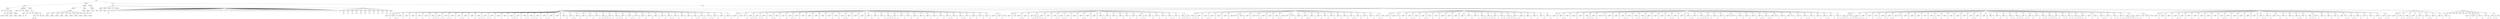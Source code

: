 digraph Tree {
	"t0" [label = "TEI"];
	"t1" [label = "teiHeader"];
	"t2" [label = "fileDesc"];
	"t3" [label = "titleStmt"];
	"t4" [label = "title"];
	"t5" [label = "title"];
	"t6" [label = "title"];
	"t7" [label = "author"];
	"t8" [label = "idno"];
	"t9" [label = "idno"];
	"t10" [label = "persName"];
	"t11" [label = "forename"];
	"t12" [label = "nameLink"];
	"t13" [label = "surname"];
	"t14" [label = "persName"];
	"t15" [label = "forename"];
	"t16" [label = "surname"];
	"t17" [label = "publicationStmt"];
	"t18" [label = "publisher"];
	"t19" [label = "idno"];
	"t20" [label = "idno"];
	"t21" [label = "availability"];
	"t22" [label = "licence"];
	"t23" [label = "ab"];
	"t24" [label = "ref"];
	"t25" [label = "sourceDesc"];
	"t26" [label = "bibl"];
	"t27" [label = "name"];
	"t28" [label = "idno"];
	"t29" [label = "idno"];
	"t30" [label = "availability"];
	"t31" [label = "licence"];
	"t32" [label = "ab"];
	"t33" [label = "ref"];
	"t34" [label = "bibl"];
	"t35" [label = "date"];
	"t36" [label = "date"];
	"t37" [label = "idno"];
	"t38" [label = "profileDesc"];
	"t39" [label = "particDesc"];
	"t40" [label = "listPerson"];
	"t41" [label = "person"];
	"t42" [label = "persName"];
	"t43" [label = "person"];
	"t44" [label = "persName"];
	"t45" [label = "person"];
	"t46" [label = "persName"];
	"t47" [label = "person"];
	"t48" [label = "persName"];
	"t49" [label = "person"];
	"t50" [label = "persName"];
	"t51" [label = "person"];
	"t52" [label = "persName"];
	"t53" [label = "person"];
	"t54" [label = "persName"];
	"t55" [label = "person"];
	"t56" [label = "persName"];
	"t57" [label = "person"];
	"t58" [label = "persName"];
	"t59" [label = "person"];
	"t60" [label = "persName"];
	"t61" [label = "textClass"];
	"t62" [label = "keywords"];
	"t63" [label = "term"];
	"t64" [label = "term"];
	"t65" [label = "classCode"];
	"t66" [label = "revisionDesc"];
	"t67" [label = "listChange"];
	"t68" [label = "change"];
	"t69" [label = "text"];
	"t70" [label = "front"];
	"t71" [label = "docTitle"];
	"t72" [label = "titlePart"];
	"t73" [label = "titlePart"];
	"t74" [label = "titlePart"];
	"t75" [label = "docDate"];
	"t76" [label = "docAuthor"];
	"t77" [label = "div"];
	"t78" [label = "div"];
	"t79" [label = "p"];
	"t80" [label = "performance"];
	"t81" [label = "ab"];
	"t82" [label = "div"];
	"t83" [label = "head"];
	"t84" [label = "p"];
	"t85" [label = "p"];
	"t86" [label = "p"];
	"t87" [label = "p"];
	"t88" [label = "p"];
	"t89" [label = "p"];
	"t90" [label = "p"];
	"t91" [label = "p"];
	"t92" [label = "p"];
	"t93" [label = "l"];
	"t94" [label = "l"];
	"t95" [label = "l"];
	"t96" [label = "l"];
	"t97" [label = "l"];
	"t98" [label = "l"];
	"t99" [label = "l"];
	"t100" [label = "l"];
	"t101" [label = "l"];
	"t102" [label = "l"];
	"t103" [label = "l"];
	"t104" [label = "l"];
	"t105" [label = "l"];
	"t106" [label = "l"];
	"t107" [label = "l"];
	"t108" [label = "l"];
	"t109" [label = "l"];
	"t110" [label = "l"];
	"t111" [label = "l"];
	"t112" [label = "l"];
	"t113" [label = "l"];
	"t114" [label = "l"];
	"t115" [label = "l"];
	"t116" [label = "l"];
	"t117" [label = "l"];
	"t118" [label = "l"];
	"t119" [label = "l"];
	"t120" [label = "l"];
	"t121" [label = "l"];
	"t122" [label = "l"];
	"t123" [label = "l"];
	"t124" [label = "l"];
	"t125" [label = "l"];
	"t126" [label = "l"];
	"t127" [label = "l"];
	"t128" [label = "l"];
	"t129" [label = "l"];
	"t130" [label = "l"];
	"t131" [label = "l"];
	"t132" [label = "l"];
	"t133" [label = "p"];
	"t134" [label = "l"];
	"t135" [label = "p"];
	"t136" [label = "l"];
	"t137" [label = "l"];
	"t138" [label = "l"];
	"t139" [label = "l"];
	"t140" [label = "l"];
	"t141" [label = "l"];
	"t142" [label = "l"];
	"t143" [label = "l"];
	"t144" [label = "l"];
	"t145" [label = "l"];
	"t146" [label = "l"];
	"t147" [label = "l"];
	"t148" [label = "l"];
	"t149" [label = "l"];
	"t150" [label = "l"];
	"t151" [label = "l"];
	"t152" [label = "l"];
	"t153" [label = "l"];
	"t154" [label = "l"];
	"t155" [label = "l"];
	"t156" [label = "l"];
	"t157" [label = "l"];
	"t158" [label = "l"];
	"t159" [label = "l"];
	"t160" [label = "l"];
	"t161" [label = "l"];
	"t162" [label = "l"];
	"t163" [label = "l"];
	"t164" [label = "l"];
	"t165" [label = "l"];
	"t166" [label = "l"];
	"t167" [label = "l"];
	"t168" [label = "p"];
	"t169" [label = "p"];
	"t170" [label = "p"];
	"t171" [label = "castList"];
	"t172" [label = "head"];
	"t173" [label = "castItem"];
	"t174" [label = "role"];
	"t175" [label = "castItem"];
	"t176" [label = "role"];
	"t177" [label = "castItem"];
	"t178" [label = "role"];
	"t179" [label = "castItem"];
	"t180" [label = "role"];
	"t181" [label = "castItem"];
	"t182" [label = "role"];
	"t183" [label = "castItem"];
	"t184" [label = "role"];
	"t185" [label = "castItem"];
	"t186" [label = "role"];
	"t187" [label = "castItem"];
	"t188" [label = "role"];
	"t189" [label = "castItem"];
	"t190" [label = "role"];
	"t191" [label = "castItem"];
	"t192" [label = "role"];
	"t193" [label = "castItem"];
	"t194" [label = "role"];
	"t195" [label = "castItem"];
	"t196" [label = "role"];
	"t197" [label = "body"];
	"t198" [label = "div"];
	"t199" [label = "head"];
	"t200" [label = "div"];
	"t201" [label = "head"];
	"t202" [label = "sp"];
	"t203" [label = "speaker"];
	"t204" [label = "p"];
	"t205" [label = "s"];
	"t206" [label = "sp"];
	"t207" [label = "speaker"];
	"t208" [label = "p"];
	"t209" [label = "s"];
	"t210" [label = "s"];
	"t211" [label = "sp"];
	"t212" [label = "speaker"];
	"t213" [label = "p"];
	"t214" [label = "s"];
	"t215" [label = "sp"];
	"t216" [label = "speaker"];
	"t217" [label = "p"];
	"t218" [label = "s"];
	"t219" [label = "sp"];
	"t220" [label = "speaker"];
	"t221" [label = "p"];
	"t222" [label = "s"];
	"t223" [label = "sp"];
	"t224" [label = "speaker"];
	"t225" [label = "p"];
	"t226" [label = "s"];
	"t227" [label = "sp"];
	"t228" [label = "speaker"];
	"t229" [label = "p"];
	"t230" [label = "s"];
	"t231" [label = "sp"];
	"t232" [label = "speaker"];
	"t233" [label = "p"];
	"t234" [label = "s"];
	"t235" [label = "s"];
	"t236" [label = "s"];
	"t237" [label = "sp"];
	"t238" [label = "speaker"];
	"t239" [label = "p"];
	"t240" [label = "s"];
	"t241" [label = "s"];
	"t242" [label = "sp"];
	"t243" [label = "speaker"];
	"t244" [label = "p"];
	"t245" [label = "s"];
	"t246" [label = "s"];
	"t247" [label = "sp"];
	"t248" [label = "speaker"];
	"t249" [label = "p"];
	"t250" [label = "s"];
	"t251" [label = "sp"];
	"t252" [label = "speaker"];
	"t253" [label = "p"];
	"t254" [label = "s"];
	"t255" [label = "s"];
	"t256" [label = "sp"];
	"t257" [label = "speaker"];
	"t258" [label = "p"];
	"t259" [label = "s"];
	"t260" [label = "sp"];
	"t261" [label = "speaker"];
	"t262" [label = "p"];
	"t263" [label = "s"];
	"t264" [label = "sp"];
	"t265" [label = "speaker"];
	"t266" [label = "p"];
	"t267" [label = "s"];
	"t268" [label = "s"];
	"t269" [label = "s"];
	"t270" [label = "sp"];
	"t271" [label = "speaker"];
	"t272" [label = "p"];
	"t273" [label = "s"];
	"t274" [label = "s"];
	"t275" [label = "sp"];
	"t276" [label = "speaker"];
	"t277" [label = "p"];
	"t278" [label = "s"];
	"t279" [label = "sp"];
	"t280" [label = "speaker"];
	"t281" [label = "p"];
	"t282" [label = "s"];
	"t283" [label = "sp"];
	"t284" [label = "speaker"];
	"t285" [label = "p"];
	"t286" [label = "s"];
	"t287" [label = "sp"];
	"t288" [label = "speaker"];
	"t289" [label = "p"];
	"t290" [label = "s"];
	"t291" [label = "s"];
	"t292" [label = "s"];
	"t293" [label = "sp"];
	"t294" [label = "speaker"];
	"t295" [label = "p"];
	"t296" [label = "s"];
	"t297" [label = "sp"];
	"t298" [label = "speaker"];
	"t299" [label = "p"];
	"t300" [label = "s"];
	"t301" [label = "s"];
	"t302" [label = "sp"];
	"t303" [label = "speaker"];
	"t304" [label = "p"];
	"t305" [label = "s"];
	"t306" [label = "s"];
	"t307" [label = "s"];
	"t308" [label = "sp"];
	"t309" [label = "speaker"];
	"t310" [label = "p"];
	"t311" [label = "s"];
	"t312" [label = "sp"];
	"t313" [label = "speaker"];
	"t314" [label = "p"];
	"t315" [label = "s"];
	"t316" [label = "s"];
	"t317" [label = "sp"];
	"t318" [label = "speaker"];
	"t319" [label = "p"];
	"t320" [label = "s"];
	"t321" [label = "sp"];
	"t322" [label = "speaker"];
	"t323" [label = "p"];
	"t324" [label = "s"];
	"t325" [label = "sp"];
	"t326" [label = "speaker"];
	"t327" [label = "p"];
	"t328" [label = "s"];
	"t329" [label = "sp"];
	"t330" [label = "speaker"];
	"t331" [label = "p"];
	"t332" [label = "s"];
	"t333" [label = "s"];
	"t334" [label = "sp"];
	"t335" [label = "speaker"];
	"t336" [label = "p"];
	"t337" [label = "s"];
	"t338" [label = "sp"];
	"t339" [label = "speaker"];
	"t340" [label = "p"];
	"t341" [label = "s"];
	"t342" [label = "sp"];
	"t343" [label = "speaker"];
	"t344" [label = "p"];
	"t345" [label = "s"];
	"t346" [label = "sp"];
	"t347" [label = "speaker"];
	"t348" [label = "p"];
	"t349" [label = "s"];
	"t350" [label = "sp"];
	"t351" [label = "speaker"];
	"t352" [label = "p"];
	"t353" [label = "s"];
	"t354" [label = "s"];
	"t355" [label = "s"];
	"t356" [label = "s"];
	"t357" [label = "sp"];
	"t358" [label = "speaker"];
	"t359" [label = "p"];
	"t360" [label = "s"];
	"t361" [label = "sp"];
	"t362" [label = "speaker"];
	"t363" [label = "p"];
	"t364" [label = "s"];
	"t365" [label = "s"];
	"t366" [label = "s"];
	"t367" [label = "sp"];
	"t368" [label = "speaker"];
	"t369" [label = "p"];
	"t370" [label = "s"];
	"t371" [label = "sp"];
	"t372" [label = "speaker"];
	"t373" [label = "p"];
	"t374" [label = "s"];
	"t375" [label = "s"];
	"t376" [label = "sp"];
	"t377" [label = "speaker"];
	"t378" [label = "p"];
	"t379" [label = "s"];
	"t380" [label = "sp"];
	"t381" [label = "speaker"];
	"t382" [label = "p"];
	"t383" [label = "s"];
	"t384" [label = "sp"];
	"t385" [label = "speaker"];
	"t386" [label = "p"];
	"t387" [label = "s"];
	"t388" [label = "sp"];
	"t389" [label = "speaker"];
	"t390" [label = "p"];
	"t391" [label = "s"];
	"t392" [label = "sp"];
	"t393" [label = "speaker"];
	"t394" [label = "p"];
	"t395" [label = "s"];
	"t396" [label = "sp"];
	"t397" [label = "speaker"];
	"t398" [label = "p"];
	"t399" [label = "s"];
	"t400" [label = "s"];
	"t401" [label = "sp"];
	"t402" [label = "speaker"];
	"t403" [label = "p"];
	"t404" [label = "s"];
	"t405" [label = "sp"];
	"t406" [label = "speaker"];
	"t407" [label = "p"];
	"t408" [label = "s"];
	"t409" [label = "sp"];
	"t410" [label = "speaker"];
	"t411" [label = "p"];
	"t412" [label = "s"];
	"t413" [label = "sp"];
	"t414" [label = "speaker"];
	"t415" [label = "p"];
	"t416" [label = "s"];
	"t417" [label = "s"];
	"t418" [label = "sp"];
	"t419" [label = "speaker"];
	"t420" [label = "p"];
	"t421" [label = "s"];
	"t422" [label = "s"];
	"t423" [label = "sp"];
	"t424" [label = "speaker"];
	"t425" [label = "p"];
	"t426" [label = "s"];
	"t427" [label = "s"];
	"t428" [label = "sp"];
	"t429" [label = "speaker"];
	"t430" [label = "p"];
	"t431" [label = "s"];
	"t432" [label = "sp"];
	"t433" [label = "speaker"];
	"t434" [label = "p"];
	"t435" [label = "s"];
	"t436" [label = "sp"];
	"t437" [label = "speaker"];
	"t438" [label = "p"];
	"t439" [label = "s"];
	"t440" [label = "div"];
	"t441" [label = "head"];
	"t442" [label = "sp"];
	"t443" [label = "speaker"];
	"t444" [label = "p"];
	"t445" [label = "s"];
	"t446" [label = "sp"];
	"t447" [label = "speaker"];
	"t448" [label = "note"];
	"t449" [label = "p"];
	"t450" [label = "s"];
	"t451" [label = "sp"];
	"t452" [label = "speaker"];
	"t453" [label = "p"];
	"t454" [label = "s"];
	"t455" [label = "s"];
	"t456" [label = "s"];
	"t457" [label = "sp"];
	"t458" [label = "speaker"];
	"t459" [label = "p"];
	"t460" [label = "s"];
	"t461" [label = "s"];
	"t462" [label = "sp"];
	"t463" [label = "speaker"];
	"t464" [label = "p"];
	"t465" [label = "s"];
	"t466" [label = "sp"];
	"t467" [label = "speaker"];
	"t468" [label = "p"];
	"t469" [label = "s"];
	"t470" [label = "s"];
	"t471" [label = "sp"];
	"t472" [label = "speaker"];
	"t473" [label = "p"];
	"t474" [label = "s"];
	"t475" [label = "sp"];
	"t476" [label = "speaker"];
	"t477" [label = "p"];
	"t478" [label = "s"];
	"t479" [label = "sp"];
	"t480" [label = "speaker"];
	"t481" [label = "p"];
	"t482" [label = "s"];
	"t483" [label = "s"];
	"t484" [label = "sp"];
	"t485" [label = "speaker"];
	"t486" [label = "p"];
	"t487" [label = "s"];
	"t488" [label = "sp"];
	"t489" [label = "speaker"];
	"t490" [label = "p"];
	"t491" [label = "s"];
	"t492" [label = "sp"];
	"t493" [label = "speaker"];
	"t494" [label = "p"];
	"t495" [label = "s"];
	"t496" [label = "sp"];
	"t497" [label = "speaker"];
	"t498" [label = "p"];
	"t499" [label = "s"];
	"t500" [label = "sp"];
	"t501" [label = "speaker"];
	"t502" [label = "p"];
	"t503" [label = "s"];
	"t504" [label = "sp"];
	"t505" [label = "speaker"];
	"t506" [label = "p"];
	"t507" [label = "s"];
	"t508" [label = "sp"];
	"t509" [label = "speaker"];
	"t510" [label = "p"];
	"t511" [label = "s"];
	"t512" [label = "sp"];
	"t513" [label = "speaker"];
	"t514" [label = "p"];
	"t515" [label = "s"];
	"t516" [label = "s"];
	"t517" [label = "sp"];
	"t518" [label = "speaker"];
	"t519" [label = "p"];
	"t520" [label = "s"];
	"t521" [label = "sp"];
	"t522" [label = "speaker"];
	"t523" [label = "p"];
	"t524" [label = "s"];
	"t525" [label = "sp"];
	"t526" [label = "speaker"];
	"t527" [label = "p"];
	"t528" [label = "s"];
	"t529" [label = "sp"];
	"t530" [label = "speaker"];
	"t531" [label = "p"];
	"t532" [label = "s"];
	"t533" [label = "sp"];
	"t534" [label = "speaker"];
	"t535" [label = "p"];
	"t536" [label = "s"];
	"t537" [label = "sp"];
	"t538" [label = "speaker"];
	"t539" [label = "p"];
	"t540" [label = "s"];
	"t541" [label = "sp"];
	"t542" [label = "speaker"];
	"t543" [label = "p"];
	"t544" [label = "s"];
	"t545" [label = "s"];
	"t546" [label = "s"];
	"t547" [label = "s"];
	"t548" [label = "sp"];
	"t549" [label = "speaker"];
	"t550" [label = "p"];
	"t551" [label = "s"];
	"t552" [label = "sp"];
	"t553" [label = "speaker"];
	"t554" [label = "p"];
	"t555" [label = "s"];
	"t556" [label = "sp"];
	"t557" [label = "speaker"];
	"t558" [label = "p"];
	"t559" [label = "s"];
	"t560" [label = "sp"];
	"t561" [label = "speaker"];
	"t562" [label = "p"];
	"t563" [label = "s"];
	"t564" [label = "sp"];
	"t565" [label = "speaker"];
	"t566" [label = "p"];
	"t567" [label = "s"];
	"t568" [label = "sp"];
	"t569" [label = "speaker"];
	"t570" [label = "p"];
	"t571" [label = "s"];
	"t572" [label = "sp"];
	"t573" [label = "speaker"];
	"t574" [label = "p"];
	"t575" [label = "s"];
	"t576" [label = "sp"];
	"t577" [label = "speaker"];
	"t578" [label = "p"];
	"t579" [label = "s"];
	"t580" [label = "sp"];
	"t581" [label = "speaker"];
	"t582" [label = "p"];
	"t583" [label = "s"];
	"t584" [label = "s"];
	"t585" [label = "sp"];
	"t586" [label = "speaker"];
	"t587" [label = "p"];
	"t588" [label = "s"];
	"t589" [label = "sp"];
	"t590" [label = "speaker"];
	"t591" [label = "p"];
	"t592" [label = "s"];
	"t593" [label = "s"];
	"t594" [label = "sp"];
	"t595" [label = "speaker"];
	"t596" [label = "p"];
	"t597" [label = "s"];
	"t598" [label = "sp"];
	"t599" [label = "speaker"];
	"t600" [label = "p"];
	"t601" [label = "s"];
	"t602" [label = "sp"];
	"t603" [label = "speaker"];
	"t604" [label = "p"];
	"t605" [label = "s"];
	"t606" [label = "sp"];
	"t607" [label = "speaker"];
	"t608" [label = "p"];
	"t609" [label = "s"];
	"t610" [label = "sp"];
	"t611" [label = "speaker"];
	"t612" [label = "p"];
	"t613" [label = "s"];
	"t614" [label = "stage"];
	"t615" [label = "p"];
	"t616" [label = "s"];
	"t617" [label = "stage"];
	"t618" [label = "div"];
	"t619" [label = "head"];
	"t620" [label = "sp"];
	"t621" [label = "speaker"];
	"t622" [label = "p"];
	"t623" [label = "s"];
	"t624" [label = "stage"];
	"t625" [label = "sp"];
	"t626" [label = "speaker"];
	"t627" [label = "p"];
	"t628" [label = "s"];
	"t629" [label = "s"];
	"t630" [label = "sp"];
	"t631" [label = "speaker"];
	"t632" [label = "p"];
	"t633" [label = "s"];
	"t634" [label = "sp"];
	"t635" [label = "speaker"];
	"t636" [label = "stage"];
	"t637" [label = "p"];
	"t638" [label = "s"];
	"t639" [label = "s"];
	"t640" [label = "s"];
	"t641" [label = "s"];
	"t642" [label = "s"];
	"t643" [label = "sp"];
	"t644" [label = "speaker"];
	"t645" [label = "p"];
	"t646" [label = "s"];
	"t647" [label = "sp"];
	"t648" [label = "speaker"];
	"t649" [label = "p"];
	"t650" [label = "s"];
	"t651" [label = "sp"];
	"t652" [label = "speaker"];
	"t653" [label = "p"];
	"t654" [label = "s"];
	"t655" [label = "s"];
	"t656" [label = "sp"];
	"t657" [label = "speaker"];
	"t658" [label = "p"];
	"t659" [label = "s"];
	"t660" [label = "s"];
	"t661" [label = "sp"];
	"t662" [label = "speaker"];
	"t663" [label = "p"];
	"t664" [label = "s"];
	"t665" [label = "sp"];
	"t666" [label = "speaker"];
	"t667" [label = "p"];
	"t668" [label = "s"];
	"t669" [label = "sp"];
	"t670" [label = "speaker"];
	"t671" [label = "p"];
	"t672" [label = "s"];
	"t673" [label = "s"];
	"t674" [label = "sp"];
	"t675" [label = "speaker"];
	"t676" [label = "p"];
	"t677" [label = "s"];
	"t678" [label = "sp"];
	"t679" [label = "speaker"];
	"t680" [label = "p"];
	"t681" [label = "s"];
	"t682" [label = "sp"];
	"t683" [label = "speaker"];
	"t684" [label = "p"];
	"t685" [label = "s"];
	"t686" [label = "s"];
	"t687" [label = "sp"];
	"t688" [label = "speaker"];
	"t689" [label = "p"];
	"t690" [label = "s"];
	"t691" [label = "sp"];
	"t692" [label = "speaker"];
	"t693" [label = "p"];
	"t694" [label = "s"];
	"t695" [label = "sp"];
	"t696" [label = "speaker"];
	"t697" [label = "p"];
	"t698" [label = "s"];
	"t699" [label = "sp"];
	"t700" [label = "speaker"];
	"t701" [label = "p"];
	"t702" [label = "s"];
	"t703" [label = "sp"];
	"t704" [label = "speaker"];
	"t705" [label = "p"];
	"t706" [label = "s"];
	"t707" [label = "sp"];
	"t708" [label = "speaker"];
	"t709" [label = "p"];
	"t710" [label = "s"];
	"t711" [label = "s"];
	"t712" [label = "stage"];
	"t713" [label = "sp"];
	"t714" [label = "speaker"];
	"t715" [label = "p"];
	"t716" [label = "s"];
	"t717" [label = "sp"];
	"t718" [label = "speaker"];
	"t719" [label = "p"];
	"t720" [label = "s"];
	"t721" [label = "sp"];
	"t722" [label = "speaker"];
	"t723" [label = "p"];
	"t724" [label = "s"];
	"t725" [label = "sp"];
	"t726" [label = "speaker"];
	"t727" [label = "p"];
	"t728" [label = "s"];
	"t729" [label = "s"];
	"t730" [label = "sp"];
	"t731" [label = "speaker"];
	"t732" [label = "p"];
	"t733" [label = "s"];
	"t734" [label = "sp"];
	"t735" [label = "speaker"];
	"t736" [label = "p"];
	"t737" [label = "s"];
	"t738" [label = "s"];
	"t739" [label = "s"];
	"t740" [label = "s"];
	"t741" [label = "stage"];
	"t742" [label = "div"];
	"t743" [label = "head"];
	"t744" [label = "sp"];
	"t745" [label = "speaker"];
	"t746" [label = "p"];
	"t747" [label = "s"];
	"t748" [label = "s"];
	"t749" [label = "s"];
	"t750" [label = "sp"];
	"t751" [label = "speaker"];
	"t752" [label = "p"];
	"t753" [label = "s"];
	"t754" [label = "sp"];
	"t755" [label = "speaker"];
	"t756" [label = "p"];
	"t757" [label = "s"];
	"t758" [label = "s"];
	"t759" [label = "sp"];
	"t760" [label = "speaker"];
	"t761" [label = "p"];
	"t762" [label = "s"];
	"t763" [label = "sp"];
	"t764" [label = "speaker"];
	"t765" [label = "p"];
	"t766" [label = "s"];
	"t767" [label = "sp"];
	"t768" [label = "speaker"];
	"t769" [label = "p"];
	"t770" [label = "s"];
	"t771" [label = "sp"];
	"t772" [label = "speaker"];
	"t773" [label = "stage"];
	"t774" [label = "p"];
	"t775" [label = "s"];
	"t776" [label = "stage"];
	"t777" [label = "p"];
	"t778" [label = "s"];
	"t779" [label = "sp"];
	"t780" [label = "speaker"];
	"t781" [label = "p"];
	"t782" [label = "s"];
	"t783" [label = "sp"];
	"t784" [label = "speaker"];
	"t785" [label = "note"];
	"t786" [label = "p"];
	"t787" [label = "s"];
	"t788" [label = "s"];
	"t789" [label = "sp"];
	"t790" [label = "speaker"];
	"t791" [label = "p"];
	"t792" [label = "s"];
	"t793" [label = "sp"];
	"t794" [label = "speaker"];
	"t795" [label = "p"];
	"t796" [label = "s"];
	"t797" [label = "sp"];
	"t798" [label = "speaker"];
	"t799" [label = "p"];
	"t800" [label = "s"];
	"t801" [label = "s"];
	"t802" [label = "sp"];
	"t803" [label = "speaker"];
	"t804" [label = "stage"];
	"t805" [label = "p"];
	"t806" [label = "s"];
	"t807" [label = "stage"];
	"t808" [label = "p"];
	"t809" [label = "s"];
	"t810" [label = "sp"];
	"t811" [label = "speaker"];
	"t812" [label = "p"];
	"t813" [label = "s"];
	"t814" [label = "sp"];
	"t815" [label = "speaker"];
	"t816" [label = "p"];
	"t817" [label = "s"];
	"t818" [label = "s"];
	"t819" [label = "sp"];
	"t820" [label = "speaker"];
	"t821" [label = "p"];
	"t822" [label = "s"];
	"t823" [label = "sp"];
	"t824" [label = "speaker"];
	"t825" [label = "p"];
	"t826" [label = "s"];
	"t827" [label = "sp"];
	"t828" [label = "speaker"];
	"t829" [label = "p"];
	"t830" [label = "s"];
	"t831" [label = "sp"];
	"t832" [label = "speaker"];
	"t833" [label = "p"];
	"t834" [label = "s"];
	"t835" [label = "sp"];
	"t836" [label = "speaker"];
	"t837" [label = "p"];
	"t838" [label = "s"];
	"t839" [label = "sp"];
	"t840" [label = "speaker"];
	"t841" [label = "p"];
	"t842" [label = "s"];
	"t843" [label = "sp"];
	"t844" [label = "speaker"];
	"t845" [label = "p"];
	"t846" [label = "s"];
	"t847" [label = "s"];
	"t848" [label = "sp"];
	"t849" [label = "speaker"];
	"t850" [label = "p"];
	"t851" [label = "s"];
	"t852" [label = "sp"];
	"t853" [label = "speaker"];
	"t854" [label = "p"];
	"t855" [label = "s"];
	"t856" [label = "sp"];
	"t857" [label = "speaker"];
	"t858" [label = "p"];
	"t859" [label = "s"];
	"t860" [label = "sp"];
	"t861" [label = "speaker"];
	"t862" [label = "p"];
	"t863" [label = "s"];
	"t864" [label = "s"];
	"t865" [label = "stage"];
	"t866" [label = "div"];
	"t867" [label = "head"];
	"t868" [label = "sp"];
	"t869" [label = "speaker"];
	"t870" [label = "p"];
	"t871" [label = "s"];
	"t872" [label = "sp"];
	"t873" [label = "speaker"];
	"t874" [label = "note"];
	"t875" [label = "p"];
	"t876" [label = "s"];
	"t877" [label = "sp"];
	"t878" [label = "speaker"];
	"t879" [label = "p"];
	"t880" [label = "s"];
	"t881" [label = "sp"];
	"t882" [label = "speaker"];
	"t883" [label = "p"];
	"t884" [label = "s"];
	"t885" [label = "s"];
	"t886" [label = "sp"];
	"t887" [label = "speaker"];
	"t888" [label = "p"];
	"t889" [label = "s"];
	"t890" [label = "sp"];
	"t891" [label = "speaker"];
	"t892" [label = "p"];
	"t893" [label = "s"];
	"t894" [label = "s"];
	"t895" [label = "sp"];
	"t896" [label = "speaker"];
	"t897" [label = "p"];
	"t898" [label = "s"];
	"t899" [label = "sp"];
	"t900" [label = "speaker"];
	"t901" [label = "p"];
	"t902" [label = "s"];
	"t903" [label = "sp"];
	"t904" [label = "speaker"];
	"t905" [label = "p"];
	"t906" [label = "s"];
	"t907" [label = "sp"];
	"t908" [label = "speaker"];
	"t909" [label = "p"];
	"t910" [label = "s"];
	"t911" [label = "sp"];
	"t912" [label = "speaker"];
	"t913" [label = "p"];
	"t914" [label = "s"];
	"t915" [label = "sp"];
	"t916" [label = "speaker"];
	"t917" [label = "p"];
	"t918" [label = "s"];
	"t919" [label = "sp"];
	"t920" [label = "speaker"];
	"t921" [label = "p"];
	"t922" [label = "s"];
	"t923" [label = "sp"];
	"t924" [label = "speaker"];
	"t925" [label = "p"];
	"t926" [label = "s"];
	"t927" [label = "sp"];
	"t928" [label = "speaker"];
	"t929" [label = "p"];
	"t930" [label = "s"];
	"t931" [label = "s"];
	"t932" [label = "s"];
	"t933" [label = "sp"];
	"t934" [label = "speaker"];
	"t935" [label = "p"];
	"t936" [label = "s"];
	"t937" [label = "s"];
	"t938" [label = "s"];
	"t939" [label = "sp"];
	"t940" [label = "speaker"];
	"t941" [label = "p"];
	"t942" [label = "s"];
	"t943" [label = "sp"];
	"t944" [label = "speaker"];
	"t945" [label = "p"];
	"t946" [label = "s"];
	"t947" [label = "s"];
	"t948" [label = "sp"];
	"t949" [label = "speaker"];
	"t950" [label = "p"];
	"t951" [label = "s"];
	"t952" [label = "s"];
	"t953" [label = "s"];
	"t954" [label = "s"];
	"t955" [label = "s"];
	"t956" [label = "sp"];
	"t957" [label = "speaker"];
	"t958" [label = "p"];
	"t959" [label = "s"];
	"t960" [label = "sp"];
	"t961" [label = "speaker"];
	"t962" [label = "p"];
	"t963" [label = "s"];
	"t964" [label = "sp"];
	"t965" [label = "speaker"];
	"t966" [label = "p"];
	"t967" [label = "s"];
	"t968" [label = "sp"];
	"t969" [label = "speaker"];
	"t970" [label = "p"];
	"t971" [label = "s"];
	"t972" [label = "sp"];
	"t973" [label = "speaker"];
	"t974" [label = "p"];
	"t975" [label = "s"];
	"t976" [label = "sp"];
	"t977" [label = "speaker"];
	"t978" [label = "p"];
	"t979" [label = "s"];
	"t980" [label = "div"];
	"t981" [label = "head"];
	"t982" [label = "sp"];
	"t983" [label = "speaker"];
	"t984" [label = "p"];
	"t985" [label = "s"];
	"t986" [label = "sp"];
	"t987" [label = "speaker"];
	"t988" [label = "p"];
	"t989" [label = "s"];
	"t990" [label = "s"];
	"t991" [label = "sp"];
	"t992" [label = "speaker"];
	"t993" [label = "p"];
	"t994" [label = "s"];
	"t995" [label = "sp"];
	"t996" [label = "speaker"];
	"t997" [label = "p"];
	"t998" [label = "s"];
	"t999" [label = "sp"];
	"t1000" [label = "speaker"];
	"t1001" [label = "p"];
	"t1002" [label = "s"];
	"t1003" [label = "sp"];
	"t1004" [label = "speaker"];
	"t1005" [label = "p"];
	"t1006" [label = "s"];
	"t1007" [label = "s"];
	"t1008" [label = "s"];
	"t1009" [label = "sp"];
	"t1010" [label = "speaker"];
	"t1011" [label = "p"];
	"t1012" [label = "s"];
	"t1013" [label = "sp"];
	"t1014" [label = "speaker"];
	"t1015" [label = "note"];
	"t1016" [label = "p"];
	"t1017" [label = "s"];
	"t1018" [label = "sp"];
	"t1019" [label = "speaker"];
	"t1020" [label = "p"];
	"t1021" [label = "s"];
	"t1022" [label = "sp"];
	"t1023" [label = "speaker"];
	"t1024" [label = "p"];
	"t1025" [label = "s"];
	"t1026" [label = "sp"];
	"t1027" [label = "speaker"];
	"t1028" [label = "p"];
	"t1029" [label = "s"];
	"t1030" [label = "s"];
	"t1031" [label = "sp"];
	"t1032" [label = "speaker"];
	"t1033" [label = "p"];
	"t1034" [label = "s"];
	"t1035" [label = "sp"];
	"t1036" [label = "speaker"];
	"t1037" [label = "p"];
	"t1038" [label = "s"];
	"t1039" [label = "s"];
	"t1040" [label = "sp"];
	"t1041" [label = "speaker"];
	"t1042" [label = "p"];
	"t1043" [label = "s"];
	"t1044" [label = "s"];
	"t1045" [label = "s"];
	"t1046" [label = "sp"];
	"t1047" [label = "speaker"];
	"t1048" [label = "p"];
	"t1049" [label = "s"];
	"t1050" [label = "sp"];
	"t1051" [label = "speaker"];
	"t1052" [label = "p"];
	"t1053" [label = "s"];
	"t1054" [label = "sp"];
	"t1055" [label = "speaker"];
	"t1056" [label = "p"];
	"t1057" [label = "s"];
	"t1058" [label = "sp"];
	"t1059" [label = "speaker"];
	"t1060" [label = "p"];
	"t1061" [label = "s"];
	"t1062" [label = "s"];
	"t1063" [label = "sp"];
	"t1064" [label = "speaker"];
	"t1065" [label = "p"];
	"t1066" [label = "s"];
	"t1067" [label = "sp"];
	"t1068" [label = "speaker"];
	"t1069" [label = "p"];
	"t1070" [label = "s"];
	"t1071" [label = "sp"];
	"t1072" [label = "speaker"];
	"t1073" [label = "p"];
	"t1074" [label = "s"];
	"t1075" [label = "s"];
	"t1076" [label = "sp"];
	"t1077" [label = "speaker"];
	"t1078" [label = "p"];
	"t1079" [label = "s"];
	"t1080" [label = "sp"];
	"t1081" [label = "speaker"];
	"t1082" [label = "p"];
	"t1083" [label = "s"];
	"t1084" [label = "s"];
	"t1085" [label = "s"];
	"t1086" [label = "s"];
	"t1087" [label = "sp"];
	"t1088" [label = "speaker"];
	"t1089" [label = "p"];
	"t1090" [label = "s"];
	"t1091" [label = "sp"];
	"t1092" [label = "speaker"];
	"t1093" [label = "p"];
	"t1094" [label = "s"];
	"t1095" [label = "sp"];
	"t1096" [label = "speaker"];
	"t1097" [label = "p"];
	"t1098" [label = "s"];
	"t1099" [label = "sp"];
	"t1100" [label = "speaker"];
	"t1101" [label = "note"];
	"t1102" [label = "note"];
	"t1103" [label = "p"];
	"t1104" [label = "s"];
	"t1105" [label = "sp"];
	"t1106" [label = "speaker"];
	"t1107" [label = "p"];
	"t1108" [label = "s"];
	"t1109" [label = "sp"];
	"t1110" [label = "speaker"];
	"t1111" [label = "p"];
	"t1112" [label = "s"];
	"t1113" [label = "sp"];
	"t1114" [label = "speaker"];
	"t1115" [label = "p"];
	"t1116" [label = "s"];
	"t1117" [label = "sp"];
	"t1118" [label = "speaker"];
	"t1119" [label = "p"];
	"t1120" [label = "s"];
	"t1121" [label = "s"];
	"t1122" [label = "sp"];
	"t1123" [label = "speaker"];
	"t1124" [label = "p"];
	"t1125" [label = "s"];
	"t1126" [label = "s"];
	"t1127" [label = "sp"];
	"t1128" [label = "speaker"];
	"t1129" [label = "note"];
	"t1130" [label = "p"];
	"t1131" [label = "s"];
	"t1132" [label = "sp"];
	"t1133" [label = "speaker"];
	"t1134" [label = "p"];
	"t1135" [label = "s"];
	"t1136" [label = "sp"];
	"t1137" [label = "speaker"];
	"t1138" [label = "note"];
	"t1139" [label = "p"];
	"t1140" [label = "s"];
	"t1141" [label = "sp"];
	"t1142" [label = "speaker"];
	"t1143" [label = "p"];
	"t1144" [label = "s"];
	"t1145" [label = "sp"];
	"t1146" [label = "speaker"];
	"t1147" [label = "p"];
	"t1148" [label = "s"];
	"t1149" [label = "s"];
	"t1150" [label = "sp"];
	"t1151" [label = "speaker"];
	"t1152" [label = "p"];
	"t1153" [label = "s"];
	"t1154" [label = "sp"];
	"t1155" [label = "speaker"];
	"t1156" [label = "p"];
	"t1157" [label = "s"];
	"t1158" [label = "sp"];
	"t1159" [label = "speaker"];
	"t1160" [label = "p"];
	"t1161" [label = "s"];
	"t1162" [label = "s"];
	"t1163" [label = "sp"];
	"t1164" [label = "speaker"];
	"t1165" [label = "p"];
	"t1166" [label = "s"];
	"t1167" [label = "sp"];
	"t1168" [label = "speaker"];
	"t1169" [label = "p"];
	"t1170" [label = "s"];
	"t1171" [label = "div"];
	"t1172" [label = "head"];
	"t1173" [label = "sp"];
	"t1174" [label = "speaker"];
	"t1175" [label = "p"];
	"t1176" [label = "s"];
	"t1177" [label = "s"];
	"t1178" [label = "s"];
	"t1179" [label = "s"];
	"t1180" [label = "stage"];
	"t1181" [label = "p"];
	"t1182" [label = "s"];
	"t1183" [label = "s"];
	"t1184" [label = "s"];
	"t1185" [label = "s"];
	"t1186" [label = "s"];
	"t1187" [label = "sp"];
	"t1188" [label = "speaker"];
	"t1189" [label = "p"];
	"t1190" [label = "s"];
	"t1191" [label = "sp"];
	"t1192" [label = "speaker"];
	"t1193" [label = "p"];
	"t1194" [label = "s"];
	"t1195" [label = "sp"];
	"t1196" [label = "speaker"];
	"t1197" [label = "p"];
	"t1198" [label = "s"];
	"t1199" [label = "sp"];
	"t1200" [label = "speaker"];
	"t1201" [label = "p"];
	"t1202" [label = "s"];
	"t1203" [label = "s"];
	"t1204" [label = "sp"];
	"t1205" [label = "speaker"];
	"t1206" [label = "p"];
	"t1207" [label = "s"];
	"t1208" [label = "s"];
	"t1209" [label = "sp"];
	"t1210" [label = "speaker"];
	"t1211" [label = "p"];
	"t1212" [label = "s"];
	"t1213" [label = "s"];
	"t1214" [label = "sp"];
	"t1215" [label = "speaker"];
	"t1216" [label = "note"];
	"t1217" [label = "p"];
	"t1218" [label = "s"];
	"t1219" [label = "sp"];
	"t1220" [label = "speaker"];
	"t1221" [label = "p"];
	"t1222" [label = "s"];
	"t1223" [label = "sp"];
	"t1224" [label = "speaker"];
	"t1225" [label = "p"];
	"t1226" [label = "s"];
	"t1227" [label = "sp"];
	"t1228" [label = "speaker"];
	"t1229" [label = "p"];
	"t1230" [label = "s"];
	"t1231" [label = "sp"];
	"t1232" [label = "speaker"];
	"t1233" [label = "p"];
	"t1234" [label = "s"];
	"t1235" [label = "sp"];
	"t1236" [label = "speaker"];
	"t1237" [label = "p"];
	"t1238" [label = "s"];
	"t1239" [label = "s"];
	"t1240" [label = "sp"];
	"t1241" [label = "speaker"];
	"t1242" [label = "p"];
	"t1243" [label = "s"];
	"t1244" [label = "sp"];
	"t1245" [label = "speaker"];
	"t1246" [label = "p"];
	"t1247" [label = "s"];
	"t1248" [label = "sp"];
	"t1249" [label = "speaker"];
	"t1250" [label = "p"];
	"t1251" [label = "s"];
	"t1252" [label = "sp"];
	"t1253" [label = "speaker"];
	"t1254" [label = "p"];
	"t1255" [label = "s"];
	"t1256" [label = "sp"];
	"t1257" [label = "speaker"];
	"t1258" [label = "p"];
	"t1259" [label = "s"];
	"t1260" [label = "sp"];
	"t1261" [label = "speaker"];
	"t1262" [label = "p"];
	"t1263" [label = "s"];
	"t1264" [label = "s"];
	"t1265" [label = "sp"];
	"t1266" [label = "speaker"];
	"t1267" [label = "p"];
	"t1268" [label = "s"];
	"t1269" [label = "sp"];
	"t1270" [label = "speaker"];
	"t1271" [label = "p"];
	"t1272" [label = "s"];
	"t1273" [label = "sp"];
	"t1274" [label = "speaker"];
	"t1275" [label = "p"];
	"t1276" [label = "s"];
	"t1277" [label = "sp"];
	"t1278" [label = "speaker"];
	"t1279" [label = "p"];
	"t1280" [label = "s"];
	"t1281" [label = "sp"];
	"t1282" [label = "speaker"];
	"t1283" [label = "p"];
	"t1284" [label = "s"];
	"t1285" [label = "sp"];
	"t1286" [label = "speaker"];
	"t1287" [label = "p"];
	"t1288" [label = "s"];
	"t1289" [label = "s"];
	"t1290" [label = "sp"];
	"t1291" [label = "speaker"];
	"t1292" [label = "p"];
	"t1293" [label = "s"];
	"t1294" [label = "s"];
	"t1295" [label = "s"];
	"t1296" [label = "sp"];
	"t1297" [label = "speaker"];
	"t1298" [label = "p"];
	"t1299" [label = "s"];
	"t1300" [label = "s"];
	"t1301" [label = "sp"];
	"t1302" [label = "speaker"];
	"t1303" [label = "p"];
	"t1304" [label = "s"];
	"t1305" [label = "sp"];
	"t1306" [label = "speaker"];
	"t1307" [label = "p"];
	"t1308" [label = "s"];
	"t1309" [label = "sp"];
	"t1310" [label = "speaker"];
	"t1311" [label = "p"];
	"t1312" [label = "s"];
	"t1313" [label = "s"];
	"t1314" [label = "sp"];
	"t1315" [label = "speaker"];
	"t1316" [label = "p"];
	"t1317" [label = "s"];
	"t1318" [label = "s"];
	"t1319" [label = "s"];
	"t1320" [label = "s"];
	"t1321" [label = "sp"];
	"t1322" [label = "speaker"];
	"t1323" [label = "p"];
	"t1324" [label = "s"];
	"t1325" [label = "sp"];
	"t1326" [label = "speaker"];
	"t1327" [label = "p"];
	"t1328" [label = "s"];
	"t1329" [label = "s"];
	"t1330" [label = "sp"];
	"t1331" [label = "speaker"];
	"t1332" [label = "p"];
	"t1333" [label = "s"];
	"t1334" [label = "s"];
	"t1335" [label = "sp"];
	"t1336" [label = "speaker"];
	"t1337" [label = "p"];
	"t1338" [label = "s"];
	"t1339" [label = "s"];
	"t1340" [label = "s"];
	"t1341" [label = "s"];
	"t1342" [label = "sp"];
	"t1343" [label = "speaker"];
	"t1344" [label = "p"];
	"t1345" [label = "s"];
	"t1346" [label = "sp"];
	"t1347" [label = "speaker"];
	"t1348" [label = "p"];
	"t1349" [label = "s"];
	"t1350" [label = "stage"];
	"t1351" [label = "p"];
	"t1352" [label = "s"];
	"t1353" [label = "sp"];
	"t1354" [label = "speaker"];
	"t1355" [label = "p"];
	"t1356" [label = "s"];
	"t1357" [label = "s"];
	"t1358" [label = "sp"];
	"t1359" [label = "speaker"];
	"t1360" [label = "p"];
	"t1361" [label = "s"];
	"t1362" [label = "sp"];
	"t1363" [label = "speaker"];
	"t1364" [label = "p"];
	"t1365" [label = "s"];
	"t1366" [label = "s"];
	"t1367" [label = "sp"];
	"t1368" [label = "speaker"];
	"t1369" [label = "p"];
	"t1370" [label = "s"];
	"t1371" [label = "sp"];
	"t1372" [label = "speaker"];
	"t1373" [label = "p"];
	"t1374" [label = "s"];
	"t1375" [label = "s"];
	"t1376" [label = "s"];
	"t1377" [label = "s"];
	"t1378" [label = "s"];
	"t1379" [label = "s"];
	"t1380" [label = "s"];
	"t1381" [label = "stage"];
	"t1382" [label = "sp"];
	"t1383" [label = "speaker"];
	"t1384" [label = "p"];
	"t1385" [label = "s"];
	"t1386" [label = "stage"];
	"t1387" [label = "note"];
	"t1388" [label = "p"];
	"t1389" [label = "s"];
	"t1390" [label = "stage"];
	"t1391" [label = "div"];
	"t1392" [label = "head"];
	"t1393" [label = "sp"];
	"t1394" [label = "speaker"];
	"t1395" [label = "p"];
	"t1396" [label = "s"];
	"t1397" [label = "sp"];
	"t1398" [label = "speaker"];
	"t1399" [label = "p"];
	"t1400" [label = "s"];
	"t1401" [label = "sp"];
	"t1402" [label = "speaker"];
	"t1403" [label = "p"];
	"t1404" [label = "s"];
	"t1405" [label = "sp"];
	"t1406" [label = "speaker"];
	"t1407" [label = "p"];
	"t1408" [label = "s"];
	"t1409" [label = "s"];
	"t1410" [label = "sp"];
	"t1411" [label = "speaker"];
	"t1412" [label = "p"];
	"t1413" [label = "s"];
	"t1414" [label = "sp"];
	"t1415" [label = "speaker"];
	"t1416" [label = "p"];
	"t1417" [label = "s"];
	"t1418" [label = "sp"];
	"t1419" [label = "speaker"];
	"t1420" [label = "p"];
	"t1421" [label = "s"];
	"t1422" [label = "sp"];
	"t1423" [label = "speaker"];
	"t1424" [label = "p"];
	"t1425" [label = "s"];
	"t1426" [label = "sp"];
	"t1427" [label = "speaker"];
	"t1428" [label = "p"];
	"t1429" [label = "s"];
	"t1430" [label = "sp"];
	"t1431" [label = "speaker"];
	"t1432" [label = "p"];
	"t1433" [label = "s"];
	"t1434" [label = "sp"];
	"t1435" [label = "speaker"];
	"t1436" [label = "p"];
	"t1437" [label = "s"];
	"t1438" [label = "s"];
	"t1439" [label = "sp"];
	"t1440" [label = "speaker"];
	"t1441" [label = "p"];
	"t1442" [label = "s"];
	"t1443" [label = "sp"];
	"t1444" [label = "speaker"];
	"t1445" [label = "p"];
	"t1446" [label = "s"];
	"t1447" [label = "sp"];
	"t1448" [label = "speaker"];
	"t1449" [label = "p"];
	"t1450" [label = "s"];
	"t1451" [label = "sp"];
	"t1452" [label = "speaker"];
	"t1453" [label = "p"];
	"t1454" [label = "s"];
	"t1455" [label = "sp"];
	"t1456" [label = "speaker"];
	"t1457" [label = "p"];
	"t1458" [label = "s"];
	"t1459" [label = "sp"];
	"t1460" [label = "speaker"];
	"t1461" [label = "p"];
	"t1462" [label = "s"];
	"t1463" [label = "s"];
	"t1464" [label = "sp"];
	"t1465" [label = "speaker"];
	"t1466" [label = "p"];
	"t1467" [label = "s"];
	"t1468" [label = "sp"];
	"t1469" [label = "speaker"];
	"t1470" [label = "note"];
	"t1471" [label = "p"];
	"t1472" [label = "s"];
	"t1473" [label = "sp"];
	"t1474" [label = "speaker"];
	"t1475" [label = "p"];
	"t1476" [label = "s"];
	"t1477" [label = "sp"];
	"t1478" [label = "speaker"];
	"t1479" [label = "p"];
	"t1480" [label = "s"];
	"t1481" [label = "sp"];
	"t1482" [label = "speaker"];
	"t1483" [label = "p"];
	"t1484" [label = "s"];
	"t1485" [label = "s"];
	"t1486" [label = "sp"];
	"t1487" [label = "speaker"];
	"t1488" [label = "p"];
	"t1489" [label = "s"];
	"t1490" [label = "sp"];
	"t1491" [label = "speaker"];
	"t1492" [label = "p"];
	"t1493" [label = "s"];
	"t1494" [label = "s"];
	"t1495" [label = "s"];
	"t1496" [label = "stage"];
	"t1497" [label = "p"];
	"t1498" [label = "s"];
	"t1499" [label = "sp"];
	"t1500" [label = "speaker"];
	"t1501" [label = "p"];
	"t1502" [label = "s"];
	"t1503" [label = "sp"];
	"t1504" [label = "speaker"];
	"t1505" [label = "p"];
	"t1506" [label = "s"];
	"t1507" [label = "sp"];
	"t1508" [label = "speaker"];
	"t1509" [label = "p"];
	"t1510" [label = "s"];
	"t1511" [label = "sp"];
	"t1512" [label = "speaker"];
	"t1513" [label = "note"];
	"t1514" [label = "p"];
	"t1515" [label = "s"];
	"t1516" [label = "s"];
	"t1517" [label = "sp"];
	"t1518" [label = "speaker"];
	"t1519" [label = "p"];
	"t1520" [label = "s"];
	"t1521" [label = "s"];
	"t1522" [label = "sp"];
	"t1523" [label = "speaker"];
	"t1524" [label = "p"];
	"t1525" [label = "s"];
	"t1526" [label = "sp"];
	"t1527" [label = "speaker"];
	"t1528" [label = "p"];
	"t1529" [label = "s"];
	"t1530" [label = "sp"];
	"t1531" [label = "speaker"];
	"t1532" [label = "p"];
	"t1533" [label = "s"];
	"t1534" [label = "sp"];
	"t1535" [label = "speaker"];
	"t1536" [label = "p"];
	"t1537" [label = "s"];
	"t1538" [label = "s"];
	"t1539" [label = "sp"];
	"t1540" [label = "speaker"];
	"t1541" [label = "p"];
	"t1542" [label = "s"];
	"t1543" [label = "s"];
	"t1544" [label = "stage"];
	"t1545" [label = "div"];
	"t1546" [label = "head"];
	"t1547" [label = "sp"];
	"t1548" [label = "speaker"];
	"t1549" [label = "p"];
	"t1550" [label = "s"];
	"t1551" [label = "sp"];
	"t1552" [label = "speaker"];
	"t1553" [label = "p"];
	"t1554" [label = "s"];
	"t1555" [label = "s"];
	"t1556" [label = "sp"];
	"t1557" [label = "speaker"];
	"t1558" [label = "p"];
	"t1559" [label = "s"];
	"t1560" [label = "s"];
	"t1561" [label = "s"];
	"t1562" [label = "sp"];
	"t1563" [label = "speaker"];
	"t1564" [label = "p"];
	"t1565" [label = "s"];
	"t1566" [label = "s"];
	"t1567" [label = "sp"];
	"t1568" [label = "speaker"];
	"t1569" [label = "p"];
	"t1570" [label = "s"];
	"t1571" [label = "sp"];
	"t1572" [label = "speaker"];
	"t1573" [label = "p"];
	"t1574" [label = "s"];
	"t1575" [label = "s"];
	"t1576" [label = "sp"];
	"t1577" [label = "speaker"];
	"t1578" [label = "p"];
	"t1579" [label = "s"];
	"t1580" [label = "sp"];
	"t1581" [label = "speaker"];
	"t1582" [label = "p"];
	"t1583" [label = "s"];
	"t1584" [label = "sp"];
	"t1585" [label = "speaker"];
	"t1586" [label = "p"];
	"t1587" [label = "s"];
	"t1588" [label = "div"];
	"t1589" [label = "head"];
	"t1590" [label = "stage"];
	"t1591" [label = "stage"];
	"t1592" [label = "stage"];
	"t1593" [label = "stage"];
	"t1594" [label = "stage"];
	"t1595" [label = "stage"];
	"t1596" [label = "stage"];
	"t1597" [label = "stage"];
	"t1598" [label = "sp"];
	"t1599" [label = "speaker"];
	"t1600" [label = "p"];
	"t1601" [label = "s"];
	"t1602" [label = "sp"];
	"t1603" [label = "speaker"];
	"t1604" [label = "p"];
	"t1605" [label = "s"];
	"t1606" [label = "stage"];
	"t1607" [label = "p"];
	"t1608" [label = "s"];
	"t1609" [label = "sp"];
	"t1610" [label = "speaker"];
	"t1611" [label = "p"];
	"t1612" [label = "s"];
	"t1613" [label = "s"];
	"t1614" [label = "sp"];
	"t1615" [label = "speaker"];
	"t1616" [label = "p"];
	"t1617" [label = "s"];
	"t1618" [label = "s"];
	"t1619" [label = "stage"];
	"t0" -> "t1";
	"t1" -> "t2";
	"t2" -> "t3";
	"t3" -> "t4";
	"t3" -> "t5";
	"t3" -> "t6";
	"t3" -> "t7";
	"t7" -> "t8";
	"t7" -> "t9";
	"t7" -> "t10";
	"t10" -> "t11";
	"t10" -> "t12";
	"t10" -> "t13";
	"t7" -> "t14";
	"t14" -> "t15";
	"t14" -> "t16";
	"t2" -> "t17";
	"t17" -> "t18";
	"t17" -> "t19";
	"t17" -> "t20";
	"t17" -> "t21";
	"t21" -> "t22";
	"t22" -> "t23";
	"t22" -> "t24";
	"t2" -> "t25";
	"t25" -> "t26";
	"t26" -> "t27";
	"t26" -> "t28";
	"t26" -> "t29";
	"t26" -> "t30";
	"t30" -> "t31";
	"t31" -> "t32";
	"t31" -> "t33";
	"t26" -> "t34";
	"t34" -> "t35";
	"t34" -> "t36";
	"t34" -> "t37";
	"t1" -> "t38";
	"t38" -> "t39";
	"t39" -> "t40";
	"t40" -> "t41";
	"t41" -> "t42";
	"t40" -> "t43";
	"t43" -> "t44";
	"t40" -> "t45";
	"t45" -> "t46";
	"t40" -> "t47";
	"t47" -> "t48";
	"t40" -> "t49";
	"t49" -> "t50";
	"t40" -> "t51";
	"t51" -> "t52";
	"t40" -> "t53";
	"t53" -> "t54";
	"t40" -> "t55";
	"t55" -> "t56";
	"t40" -> "t57";
	"t57" -> "t58";
	"t40" -> "t59";
	"t59" -> "t60";
	"t38" -> "t61";
	"t61" -> "t62";
	"t62" -> "t63";
	"t62" -> "t64";
	"t61" -> "t65";
	"t1" -> "t66";
	"t66" -> "t67";
	"t67" -> "t68";
	"t0" -> "t69";
	"t69" -> "t70";
	"t70" -> "t71";
	"t71" -> "t72";
	"t71" -> "t73";
	"t71" -> "t74";
	"t70" -> "t75";
	"t70" -> "t76";
	"t70" -> "t77";
	"t77" -> "t78";
	"t78" -> "t79";
	"t70" -> "t80";
	"t80" -> "t81";
	"t70" -> "t82";
	"t82" -> "t83";
	"t82" -> "t84";
	"t82" -> "t85";
	"t82" -> "t86";
	"t82" -> "t87";
	"t82" -> "t88";
	"t82" -> "t89";
	"t82" -> "t90";
	"t82" -> "t91";
	"t82" -> "t92";
	"t82" -> "t93";
	"t82" -> "t94";
	"t82" -> "t95";
	"t82" -> "t96";
	"t82" -> "t97";
	"t82" -> "t98";
	"t82" -> "t99";
	"t82" -> "t100";
	"t82" -> "t101";
	"t82" -> "t102";
	"t82" -> "t103";
	"t82" -> "t104";
	"t82" -> "t105";
	"t82" -> "t106";
	"t82" -> "t107";
	"t82" -> "t108";
	"t82" -> "t109";
	"t82" -> "t110";
	"t82" -> "t111";
	"t82" -> "t112";
	"t82" -> "t113";
	"t82" -> "t114";
	"t82" -> "t115";
	"t82" -> "t116";
	"t82" -> "t117";
	"t82" -> "t118";
	"t82" -> "t119";
	"t82" -> "t120";
	"t82" -> "t121";
	"t82" -> "t122";
	"t82" -> "t123";
	"t82" -> "t124";
	"t82" -> "t125";
	"t82" -> "t126";
	"t82" -> "t127";
	"t82" -> "t128";
	"t82" -> "t129";
	"t82" -> "t130";
	"t82" -> "t131";
	"t82" -> "t132";
	"t82" -> "t133";
	"t82" -> "t134";
	"t82" -> "t135";
	"t82" -> "t136";
	"t82" -> "t137";
	"t82" -> "t138";
	"t82" -> "t139";
	"t82" -> "t140";
	"t82" -> "t141";
	"t82" -> "t142";
	"t82" -> "t143";
	"t82" -> "t144";
	"t82" -> "t145";
	"t82" -> "t146";
	"t82" -> "t147";
	"t82" -> "t148";
	"t82" -> "t149";
	"t82" -> "t150";
	"t82" -> "t151";
	"t82" -> "t152";
	"t82" -> "t153";
	"t82" -> "t154";
	"t82" -> "t155";
	"t82" -> "t156";
	"t82" -> "t157";
	"t82" -> "t158";
	"t82" -> "t159";
	"t82" -> "t160";
	"t82" -> "t161";
	"t82" -> "t162";
	"t82" -> "t163";
	"t82" -> "t164";
	"t82" -> "t165";
	"t82" -> "t166";
	"t82" -> "t167";
	"t82" -> "t168";
	"t82" -> "t169";
	"t82" -> "t170";
	"t70" -> "t171";
	"t171" -> "t172";
	"t171" -> "t173";
	"t173" -> "t174";
	"t171" -> "t175";
	"t175" -> "t176";
	"t171" -> "t177";
	"t177" -> "t178";
	"t171" -> "t179";
	"t179" -> "t180";
	"t171" -> "t181";
	"t181" -> "t182";
	"t171" -> "t183";
	"t183" -> "t184";
	"t171" -> "t185";
	"t185" -> "t186";
	"t171" -> "t187";
	"t187" -> "t188";
	"t171" -> "t189";
	"t189" -> "t190";
	"t171" -> "t191";
	"t191" -> "t192";
	"t171" -> "t193";
	"t193" -> "t194";
	"t171" -> "t195";
	"t195" -> "t196";
	"t69" -> "t197";
	"t197" -> "t198";
	"t198" -> "t199";
	"t198" -> "t200";
	"t200" -> "t201";
	"t200" -> "t202";
	"t202" -> "t203";
	"t202" -> "t204";
	"t204" -> "t205";
	"t200" -> "t206";
	"t206" -> "t207";
	"t206" -> "t208";
	"t208" -> "t209";
	"t208" -> "t210";
	"t200" -> "t211";
	"t211" -> "t212";
	"t211" -> "t213";
	"t213" -> "t214";
	"t200" -> "t215";
	"t215" -> "t216";
	"t215" -> "t217";
	"t217" -> "t218";
	"t200" -> "t219";
	"t219" -> "t220";
	"t219" -> "t221";
	"t221" -> "t222";
	"t200" -> "t223";
	"t223" -> "t224";
	"t223" -> "t225";
	"t225" -> "t226";
	"t200" -> "t227";
	"t227" -> "t228";
	"t227" -> "t229";
	"t229" -> "t230";
	"t200" -> "t231";
	"t231" -> "t232";
	"t231" -> "t233";
	"t233" -> "t234";
	"t233" -> "t235";
	"t233" -> "t236";
	"t200" -> "t237";
	"t237" -> "t238";
	"t237" -> "t239";
	"t239" -> "t240";
	"t239" -> "t241";
	"t200" -> "t242";
	"t242" -> "t243";
	"t242" -> "t244";
	"t244" -> "t245";
	"t244" -> "t246";
	"t200" -> "t247";
	"t247" -> "t248";
	"t247" -> "t249";
	"t249" -> "t250";
	"t200" -> "t251";
	"t251" -> "t252";
	"t251" -> "t253";
	"t253" -> "t254";
	"t253" -> "t255";
	"t200" -> "t256";
	"t256" -> "t257";
	"t256" -> "t258";
	"t258" -> "t259";
	"t200" -> "t260";
	"t260" -> "t261";
	"t260" -> "t262";
	"t262" -> "t263";
	"t200" -> "t264";
	"t264" -> "t265";
	"t264" -> "t266";
	"t266" -> "t267";
	"t266" -> "t268";
	"t266" -> "t269";
	"t200" -> "t270";
	"t270" -> "t271";
	"t270" -> "t272";
	"t272" -> "t273";
	"t272" -> "t274";
	"t200" -> "t275";
	"t275" -> "t276";
	"t275" -> "t277";
	"t277" -> "t278";
	"t200" -> "t279";
	"t279" -> "t280";
	"t279" -> "t281";
	"t281" -> "t282";
	"t200" -> "t283";
	"t283" -> "t284";
	"t283" -> "t285";
	"t285" -> "t286";
	"t200" -> "t287";
	"t287" -> "t288";
	"t287" -> "t289";
	"t289" -> "t290";
	"t289" -> "t291";
	"t289" -> "t292";
	"t200" -> "t293";
	"t293" -> "t294";
	"t293" -> "t295";
	"t295" -> "t296";
	"t200" -> "t297";
	"t297" -> "t298";
	"t297" -> "t299";
	"t299" -> "t300";
	"t299" -> "t301";
	"t200" -> "t302";
	"t302" -> "t303";
	"t302" -> "t304";
	"t304" -> "t305";
	"t304" -> "t306";
	"t304" -> "t307";
	"t200" -> "t308";
	"t308" -> "t309";
	"t308" -> "t310";
	"t310" -> "t311";
	"t200" -> "t312";
	"t312" -> "t313";
	"t312" -> "t314";
	"t314" -> "t315";
	"t314" -> "t316";
	"t200" -> "t317";
	"t317" -> "t318";
	"t317" -> "t319";
	"t319" -> "t320";
	"t200" -> "t321";
	"t321" -> "t322";
	"t321" -> "t323";
	"t323" -> "t324";
	"t200" -> "t325";
	"t325" -> "t326";
	"t325" -> "t327";
	"t327" -> "t328";
	"t200" -> "t329";
	"t329" -> "t330";
	"t329" -> "t331";
	"t331" -> "t332";
	"t331" -> "t333";
	"t200" -> "t334";
	"t334" -> "t335";
	"t334" -> "t336";
	"t336" -> "t337";
	"t200" -> "t338";
	"t338" -> "t339";
	"t338" -> "t340";
	"t340" -> "t341";
	"t200" -> "t342";
	"t342" -> "t343";
	"t342" -> "t344";
	"t344" -> "t345";
	"t200" -> "t346";
	"t346" -> "t347";
	"t346" -> "t348";
	"t348" -> "t349";
	"t200" -> "t350";
	"t350" -> "t351";
	"t350" -> "t352";
	"t352" -> "t353";
	"t352" -> "t354";
	"t352" -> "t355";
	"t352" -> "t356";
	"t200" -> "t357";
	"t357" -> "t358";
	"t357" -> "t359";
	"t359" -> "t360";
	"t200" -> "t361";
	"t361" -> "t362";
	"t361" -> "t363";
	"t363" -> "t364";
	"t363" -> "t365";
	"t363" -> "t366";
	"t200" -> "t367";
	"t367" -> "t368";
	"t367" -> "t369";
	"t369" -> "t370";
	"t200" -> "t371";
	"t371" -> "t372";
	"t371" -> "t373";
	"t373" -> "t374";
	"t373" -> "t375";
	"t200" -> "t376";
	"t376" -> "t377";
	"t376" -> "t378";
	"t378" -> "t379";
	"t200" -> "t380";
	"t380" -> "t381";
	"t380" -> "t382";
	"t382" -> "t383";
	"t200" -> "t384";
	"t384" -> "t385";
	"t384" -> "t386";
	"t386" -> "t387";
	"t200" -> "t388";
	"t388" -> "t389";
	"t388" -> "t390";
	"t390" -> "t391";
	"t200" -> "t392";
	"t392" -> "t393";
	"t392" -> "t394";
	"t394" -> "t395";
	"t200" -> "t396";
	"t396" -> "t397";
	"t396" -> "t398";
	"t398" -> "t399";
	"t398" -> "t400";
	"t200" -> "t401";
	"t401" -> "t402";
	"t401" -> "t403";
	"t403" -> "t404";
	"t200" -> "t405";
	"t405" -> "t406";
	"t405" -> "t407";
	"t407" -> "t408";
	"t200" -> "t409";
	"t409" -> "t410";
	"t409" -> "t411";
	"t411" -> "t412";
	"t200" -> "t413";
	"t413" -> "t414";
	"t413" -> "t415";
	"t415" -> "t416";
	"t415" -> "t417";
	"t200" -> "t418";
	"t418" -> "t419";
	"t418" -> "t420";
	"t420" -> "t421";
	"t420" -> "t422";
	"t200" -> "t423";
	"t423" -> "t424";
	"t423" -> "t425";
	"t425" -> "t426";
	"t425" -> "t427";
	"t200" -> "t428";
	"t428" -> "t429";
	"t428" -> "t430";
	"t430" -> "t431";
	"t200" -> "t432";
	"t432" -> "t433";
	"t432" -> "t434";
	"t434" -> "t435";
	"t200" -> "t436";
	"t436" -> "t437";
	"t436" -> "t438";
	"t438" -> "t439";
	"t198" -> "t440";
	"t440" -> "t441";
	"t440" -> "t442";
	"t442" -> "t443";
	"t442" -> "t444";
	"t444" -> "t445";
	"t440" -> "t446";
	"t446" -> "t447";
	"t446" -> "t448";
	"t446" -> "t449";
	"t449" -> "t450";
	"t440" -> "t451";
	"t451" -> "t452";
	"t451" -> "t453";
	"t453" -> "t454";
	"t453" -> "t455";
	"t453" -> "t456";
	"t440" -> "t457";
	"t457" -> "t458";
	"t457" -> "t459";
	"t459" -> "t460";
	"t459" -> "t461";
	"t440" -> "t462";
	"t462" -> "t463";
	"t462" -> "t464";
	"t464" -> "t465";
	"t440" -> "t466";
	"t466" -> "t467";
	"t466" -> "t468";
	"t468" -> "t469";
	"t468" -> "t470";
	"t440" -> "t471";
	"t471" -> "t472";
	"t471" -> "t473";
	"t473" -> "t474";
	"t440" -> "t475";
	"t475" -> "t476";
	"t475" -> "t477";
	"t477" -> "t478";
	"t440" -> "t479";
	"t479" -> "t480";
	"t479" -> "t481";
	"t481" -> "t482";
	"t481" -> "t483";
	"t440" -> "t484";
	"t484" -> "t485";
	"t484" -> "t486";
	"t486" -> "t487";
	"t440" -> "t488";
	"t488" -> "t489";
	"t488" -> "t490";
	"t490" -> "t491";
	"t440" -> "t492";
	"t492" -> "t493";
	"t492" -> "t494";
	"t494" -> "t495";
	"t440" -> "t496";
	"t496" -> "t497";
	"t496" -> "t498";
	"t498" -> "t499";
	"t440" -> "t500";
	"t500" -> "t501";
	"t500" -> "t502";
	"t502" -> "t503";
	"t440" -> "t504";
	"t504" -> "t505";
	"t504" -> "t506";
	"t506" -> "t507";
	"t440" -> "t508";
	"t508" -> "t509";
	"t508" -> "t510";
	"t510" -> "t511";
	"t440" -> "t512";
	"t512" -> "t513";
	"t512" -> "t514";
	"t514" -> "t515";
	"t514" -> "t516";
	"t440" -> "t517";
	"t517" -> "t518";
	"t517" -> "t519";
	"t519" -> "t520";
	"t440" -> "t521";
	"t521" -> "t522";
	"t521" -> "t523";
	"t523" -> "t524";
	"t440" -> "t525";
	"t525" -> "t526";
	"t525" -> "t527";
	"t527" -> "t528";
	"t440" -> "t529";
	"t529" -> "t530";
	"t529" -> "t531";
	"t531" -> "t532";
	"t440" -> "t533";
	"t533" -> "t534";
	"t533" -> "t535";
	"t535" -> "t536";
	"t440" -> "t537";
	"t537" -> "t538";
	"t537" -> "t539";
	"t539" -> "t540";
	"t440" -> "t541";
	"t541" -> "t542";
	"t541" -> "t543";
	"t543" -> "t544";
	"t543" -> "t545";
	"t543" -> "t546";
	"t543" -> "t547";
	"t440" -> "t548";
	"t548" -> "t549";
	"t548" -> "t550";
	"t550" -> "t551";
	"t440" -> "t552";
	"t552" -> "t553";
	"t552" -> "t554";
	"t554" -> "t555";
	"t440" -> "t556";
	"t556" -> "t557";
	"t556" -> "t558";
	"t558" -> "t559";
	"t440" -> "t560";
	"t560" -> "t561";
	"t560" -> "t562";
	"t562" -> "t563";
	"t440" -> "t564";
	"t564" -> "t565";
	"t564" -> "t566";
	"t566" -> "t567";
	"t440" -> "t568";
	"t568" -> "t569";
	"t568" -> "t570";
	"t570" -> "t571";
	"t440" -> "t572";
	"t572" -> "t573";
	"t572" -> "t574";
	"t574" -> "t575";
	"t440" -> "t576";
	"t576" -> "t577";
	"t576" -> "t578";
	"t578" -> "t579";
	"t440" -> "t580";
	"t580" -> "t581";
	"t580" -> "t582";
	"t582" -> "t583";
	"t582" -> "t584";
	"t440" -> "t585";
	"t585" -> "t586";
	"t585" -> "t587";
	"t587" -> "t588";
	"t440" -> "t589";
	"t589" -> "t590";
	"t589" -> "t591";
	"t591" -> "t592";
	"t591" -> "t593";
	"t440" -> "t594";
	"t594" -> "t595";
	"t594" -> "t596";
	"t596" -> "t597";
	"t440" -> "t598";
	"t598" -> "t599";
	"t598" -> "t600";
	"t600" -> "t601";
	"t440" -> "t602";
	"t602" -> "t603";
	"t602" -> "t604";
	"t604" -> "t605";
	"t440" -> "t606";
	"t606" -> "t607";
	"t606" -> "t608";
	"t608" -> "t609";
	"t440" -> "t610";
	"t610" -> "t611";
	"t610" -> "t612";
	"t612" -> "t613";
	"t610" -> "t614";
	"t610" -> "t615";
	"t615" -> "t616";
	"t610" -> "t617";
	"t198" -> "t618";
	"t618" -> "t619";
	"t618" -> "t620";
	"t620" -> "t621";
	"t620" -> "t622";
	"t622" -> "t623";
	"t620" -> "t624";
	"t618" -> "t625";
	"t625" -> "t626";
	"t625" -> "t627";
	"t627" -> "t628";
	"t627" -> "t629";
	"t618" -> "t630";
	"t630" -> "t631";
	"t630" -> "t632";
	"t632" -> "t633";
	"t618" -> "t634";
	"t634" -> "t635";
	"t634" -> "t636";
	"t634" -> "t637";
	"t637" -> "t638";
	"t637" -> "t639";
	"t637" -> "t640";
	"t637" -> "t641";
	"t637" -> "t642";
	"t618" -> "t643";
	"t643" -> "t644";
	"t643" -> "t645";
	"t645" -> "t646";
	"t618" -> "t647";
	"t647" -> "t648";
	"t647" -> "t649";
	"t649" -> "t650";
	"t618" -> "t651";
	"t651" -> "t652";
	"t651" -> "t653";
	"t653" -> "t654";
	"t653" -> "t655";
	"t618" -> "t656";
	"t656" -> "t657";
	"t656" -> "t658";
	"t658" -> "t659";
	"t658" -> "t660";
	"t618" -> "t661";
	"t661" -> "t662";
	"t661" -> "t663";
	"t663" -> "t664";
	"t618" -> "t665";
	"t665" -> "t666";
	"t665" -> "t667";
	"t667" -> "t668";
	"t618" -> "t669";
	"t669" -> "t670";
	"t669" -> "t671";
	"t671" -> "t672";
	"t671" -> "t673";
	"t618" -> "t674";
	"t674" -> "t675";
	"t674" -> "t676";
	"t676" -> "t677";
	"t618" -> "t678";
	"t678" -> "t679";
	"t678" -> "t680";
	"t680" -> "t681";
	"t618" -> "t682";
	"t682" -> "t683";
	"t682" -> "t684";
	"t684" -> "t685";
	"t684" -> "t686";
	"t618" -> "t687";
	"t687" -> "t688";
	"t687" -> "t689";
	"t689" -> "t690";
	"t618" -> "t691";
	"t691" -> "t692";
	"t691" -> "t693";
	"t693" -> "t694";
	"t618" -> "t695";
	"t695" -> "t696";
	"t695" -> "t697";
	"t697" -> "t698";
	"t618" -> "t699";
	"t699" -> "t700";
	"t699" -> "t701";
	"t701" -> "t702";
	"t618" -> "t703";
	"t703" -> "t704";
	"t703" -> "t705";
	"t705" -> "t706";
	"t618" -> "t707";
	"t707" -> "t708";
	"t707" -> "t709";
	"t709" -> "t710";
	"t709" -> "t711";
	"t707" -> "t712";
	"t618" -> "t713";
	"t713" -> "t714";
	"t713" -> "t715";
	"t715" -> "t716";
	"t618" -> "t717";
	"t717" -> "t718";
	"t717" -> "t719";
	"t719" -> "t720";
	"t618" -> "t721";
	"t721" -> "t722";
	"t721" -> "t723";
	"t723" -> "t724";
	"t618" -> "t725";
	"t725" -> "t726";
	"t725" -> "t727";
	"t727" -> "t728";
	"t727" -> "t729";
	"t618" -> "t730";
	"t730" -> "t731";
	"t730" -> "t732";
	"t732" -> "t733";
	"t618" -> "t734";
	"t734" -> "t735";
	"t734" -> "t736";
	"t736" -> "t737";
	"t736" -> "t738";
	"t736" -> "t739";
	"t736" -> "t740";
	"t734" -> "t741";
	"t198" -> "t742";
	"t742" -> "t743";
	"t742" -> "t744";
	"t744" -> "t745";
	"t744" -> "t746";
	"t746" -> "t747";
	"t746" -> "t748";
	"t746" -> "t749";
	"t742" -> "t750";
	"t750" -> "t751";
	"t750" -> "t752";
	"t752" -> "t753";
	"t742" -> "t754";
	"t754" -> "t755";
	"t754" -> "t756";
	"t756" -> "t757";
	"t756" -> "t758";
	"t742" -> "t759";
	"t759" -> "t760";
	"t759" -> "t761";
	"t761" -> "t762";
	"t742" -> "t763";
	"t763" -> "t764";
	"t763" -> "t765";
	"t765" -> "t766";
	"t742" -> "t767";
	"t767" -> "t768";
	"t767" -> "t769";
	"t769" -> "t770";
	"t742" -> "t771";
	"t771" -> "t772";
	"t771" -> "t773";
	"t771" -> "t774";
	"t774" -> "t775";
	"t771" -> "t776";
	"t771" -> "t777";
	"t777" -> "t778";
	"t742" -> "t779";
	"t779" -> "t780";
	"t779" -> "t781";
	"t781" -> "t782";
	"t742" -> "t783";
	"t783" -> "t784";
	"t783" -> "t785";
	"t783" -> "t786";
	"t786" -> "t787";
	"t786" -> "t788";
	"t742" -> "t789";
	"t789" -> "t790";
	"t789" -> "t791";
	"t791" -> "t792";
	"t742" -> "t793";
	"t793" -> "t794";
	"t793" -> "t795";
	"t795" -> "t796";
	"t742" -> "t797";
	"t797" -> "t798";
	"t797" -> "t799";
	"t799" -> "t800";
	"t799" -> "t801";
	"t742" -> "t802";
	"t802" -> "t803";
	"t802" -> "t804";
	"t802" -> "t805";
	"t805" -> "t806";
	"t802" -> "t807";
	"t802" -> "t808";
	"t808" -> "t809";
	"t742" -> "t810";
	"t810" -> "t811";
	"t810" -> "t812";
	"t812" -> "t813";
	"t742" -> "t814";
	"t814" -> "t815";
	"t814" -> "t816";
	"t816" -> "t817";
	"t816" -> "t818";
	"t742" -> "t819";
	"t819" -> "t820";
	"t819" -> "t821";
	"t821" -> "t822";
	"t742" -> "t823";
	"t823" -> "t824";
	"t823" -> "t825";
	"t825" -> "t826";
	"t742" -> "t827";
	"t827" -> "t828";
	"t827" -> "t829";
	"t829" -> "t830";
	"t742" -> "t831";
	"t831" -> "t832";
	"t831" -> "t833";
	"t833" -> "t834";
	"t742" -> "t835";
	"t835" -> "t836";
	"t835" -> "t837";
	"t837" -> "t838";
	"t742" -> "t839";
	"t839" -> "t840";
	"t839" -> "t841";
	"t841" -> "t842";
	"t742" -> "t843";
	"t843" -> "t844";
	"t843" -> "t845";
	"t845" -> "t846";
	"t845" -> "t847";
	"t742" -> "t848";
	"t848" -> "t849";
	"t848" -> "t850";
	"t850" -> "t851";
	"t742" -> "t852";
	"t852" -> "t853";
	"t852" -> "t854";
	"t854" -> "t855";
	"t742" -> "t856";
	"t856" -> "t857";
	"t856" -> "t858";
	"t858" -> "t859";
	"t742" -> "t860";
	"t860" -> "t861";
	"t860" -> "t862";
	"t862" -> "t863";
	"t862" -> "t864";
	"t860" -> "t865";
	"t198" -> "t866";
	"t866" -> "t867";
	"t866" -> "t868";
	"t868" -> "t869";
	"t868" -> "t870";
	"t870" -> "t871";
	"t866" -> "t872";
	"t872" -> "t873";
	"t872" -> "t874";
	"t872" -> "t875";
	"t875" -> "t876";
	"t866" -> "t877";
	"t877" -> "t878";
	"t877" -> "t879";
	"t879" -> "t880";
	"t866" -> "t881";
	"t881" -> "t882";
	"t881" -> "t883";
	"t883" -> "t884";
	"t883" -> "t885";
	"t866" -> "t886";
	"t886" -> "t887";
	"t886" -> "t888";
	"t888" -> "t889";
	"t866" -> "t890";
	"t890" -> "t891";
	"t890" -> "t892";
	"t892" -> "t893";
	"t892" -> "t894";
	"t866" -> "t895";
	"t895" -> "t896";
	"t895" -> "t897";
	"t897" -> "t898";
	"t866" -> "t899";
	"t899" -> "t900";
	"t899" -> "t901";
	"t901" -> "t902";
	"t866" -> "t903";
	"t903" -> "t904";
	"t903" -> "t905";
	"t905" -> "t906";
	"t866" -> "t907";
	"t907" -> "t908";
	"t907" -> "t909";
	"t909" -> "t910";
	"t866" -> "t911";
	"t911" -> "t912";
	"t911" -> "t913";
	"t913" -> "t914";
	"t866" -> "t915";
	"t915" -> "t916";
	"t915" -> "t917";
	"t917" -> "t918";
	"t866" -> "t919";
	"t919" -> "t920";
	"t919" -> "t921";
	"t921" -> "t922";
	"t866" -> "t923";
	"t923" -> "t924";
	"t923" -> "t925";
	"t925" -> "t926";
	"t866" -> "t927";
	"t927" -> "t928";
	"t927" -> "t929";
	"t929" -> "t930";
	"t929" -> "t931";
	"t929" -> "t932";
	"t866" -> "t933";
	"t933" -> "t934";
	"t933" -> "t935";
	"t935" -> "t936";
	"t935" -> "t937";
	"t935" -> "t938";
	"t866" -> "t939";
	"t939" -> "t940";
	"t939" -> "t941";
	"t941" -> "t942";
	"t866" -> "t943";
	"t943" -> "t944";
	"t943" -> "t945";
	"t945" -> "t946";
	"t945" -> "t947";
	"t866" -> "t948";
	"t948" -> "t949";
	"t948" -> "t950";
	"t950" -> "t951";
	"t950" -> "t952";
	"t950" -> "t953";
	"t950" -> "t954";
	"t950" -> "t955";
	"t866" -> "t956";
	"t956" -> "t957";
	"t956" -> "t958";
	"t958" -> "t959";
	"t866" -> "t960";
	"t960" -> "t961";
	"t960" -> "t962";
	"t962" -> "t963";
	"t866" -> "t964";
	"t964" -> "t965";
	"t964" -> "t966";
	"t966" -> "t967";
	"t866" -> "t968";
	"t968" -> "t969";
	"t968" -> "t970";
	"t970" -> "t971";
	"t866" -> "t972";
	"t972" -> "t973";
	"t972" -> "t974";
	"t974" -> "t975";
	"t866" -> "t976";
	"t976" -> "t977";
	"t976" -> "t978";
	"t978" -> "t979";
	"t198" -> "t980";
	"t980" -> "t981";
	"t980" -> "t982";
	"t982" -> "t983";
	"t982" -> "t984";
	"t984" -> "t985";
	"t980" -> "t986";
	"t986" -> "t987";
	"t986" -> "t988";
	"t988" -> "t989";
	"t988" -> "t990";
	"t980" -> "t991";
	"t991" -> "t992";
	"t991" -> "t993";
	"t993" -> "t994";
	"t980" -> "t995";
	"t995" -> "t996";
	"t995" -> "t997";
	"t997" -> "t998";
	"t980" -> "t999";
	"t999" -> "t1000";
	"t999" -> "t1001";
	"t1001" -> "t1002";
	"t980" -> "t1003";
	"t1003" -> "t1004";
	"t1003" -> "t1005";
	"t1005" -> "t1006";
	"t1005" -> "t1007";
	"t1005" -> "t1008";
	"t980" -> "t1009";
	"t1009" -> "t1010";
	"t1009" -> "t1011";
	"t1011" -> "t1012";
	"t980" -> "t1013";
	"t1013" -> "t1014";
	"t1013" -> "t1015";
	"t1013" -> "t1016";
	"t1016" -> "t1017";
	"t980" -> "t1018";
	"t1018" -> "t1019";
	"t1018" -> "t1020";
	"t1020" -> "t1021";
	"t980" -> "t1022";
	"t1022" -> "t1023";
	"t1022" -> "t1024";
	"t1024" -> "t1025";
	"t980" -> "t1026";
	"t1026" -> "t1027";
	"t1026" -> "t1028";
	"t1028" -> "t1029";
	"t1028" -> "t1030";
	"t980" -> "t1031";
	"t1031" -> "t1032";
	"t1031" -> "t1033";
	"t1033" -> "t1034";
	"t980" -> "t1035";
	"t1035" -> "t1036";
	"t1035" -> "t1037";
	"t1037" -> "t1038";
	"t1037" -> "t1039";
	"t980" -> "t1040";
	"t1040" -> "t1041";
	"t1040" -> "t1042";
	"t1042" -> "t1043";
	"t1042" -> "t1044";
	"t1042" -> "t1045";
	"t980" -> "t1046";
	"t1046" -> "t1047";
	"t1046" -> "t1048";
	"t1048" -> "t1049";
	"t980" -> "t1050";
	"t1050" -> "t1051";
	"t1050" -> "t1052";
	"t1052" -> "t1053";
	"t980" -> "t1054";
	"t1054" -> "t1055";
	"t1054" -> "t1056";
	"t1056" -> "t1057";
	"t980" -> "t1058";
	"t1058" -> "t1059";
	"t1058" -> "t1060";
	"t1060" -> "t1061";
	"t1060" -> "t1062";
	"t980" -> "t1063";
	"t1063" -> "t1064";
	"t1063" -> "t1065";
	"t1065" -> "t1066";
	"t980" -> "t1067";
	"t1067" -> "t1068";
	"t1067" -> "t1069";
	"t1069" -> "t1070";
	"t980" -> "t1071";
	"t1071" -> "t1072";
	"t1071" -> "t1073";
	"t1073" -> "t1074";
	"t1073" -> "t1075";
	"t980" -> "t1076";
	"t1076" -> "t1077";
	"t1076" -> "t1078";
	"t1078" -> "t1079";
	"t980" -> "t1080";
	"t1080" -> "t1081";
	"t1080" -> "t1082";
	"t1082" -> "t1083";
	"t1082" -> "t1084";
	"t1082" -> "t1085";
	"t1082" -> "t1086";
	"t980" -> "t1087";
	"t1087" -> "t1088";
	"t1087" -> "t1089";
	"t1089" -> "t1090";
	"t980" -> "t1091";
	"t1091" -> "t1092";
	"t1091" -> "t1093";
	"t1093" -> "t1094";
	"t980" -> "t1095";
	"t1095" -> "t1096";
	"t1095" -> "t1097";
	"t1097" -> "t1098";
	"t980" -> "t1099";
	"t1099" -> "t1100";
	"t1099" -> "t1101";
	"t1099" -> "t1102";
	"t1099" -> "t1103";
	"t1103" -> "t1104";
	"t980" -> "t1105";
	"t1105" -> "t1106";
	"t1105" -> "t1107";
	"t1107" -> "t1108";
	"t980" -> "t1109";
	"t1109" -> "t1110";
	"t1109" -> "t1111";
	"t1111" -> "t1112";
	"t980" -> "t1113";
	"t1113" -> "t1114";
	"t1113" -> "t1115";
	"t1115" -> "t1116";
	"t980" -> "t1117";
	"t1117" -> "t1118";
	"t1117" -> "t1119";
	"t1119" -> "t1120";
	"t1119" -> "t1121";
	"t980" -> "t1122";
	"t1122" -> "t1123";
	"t1122" -> "t1124";
	"t1124" -> "t1125";
	"t1124" -> "t1126";
	"t980" -> "t1127";
	"t1127" -> "t1128";
	"t1127" -> "t1129";
	"t1127" -> "t1130";
	"t1130" -> "t1131";
	"t980" -> "t1132";
	"t1132" -> "t1133";
	"t1132" -> "t1134";
	"t1134" -> "t1135";
	"t980" -> "t1136";
	"t1136" -> "t1137";
	"t1136" -> "t1138";
	"t1136" -> "t1139";
	"t1139" -> "t1140";
	"t980" -> "t1141";
	"t1141" -> "t1142";
	"t1141" -> "t1143";
	"t1143" -> "t1144";
	"t980" -> "t1145";
	"t1145" -> "t1146";
	"t1145" -> "t1147";
	"t1147" -> "t1148";
	"t1147" -> "t1149";
	"t980" -> "t1150";
	"t1150" -> "t1151";
	"t1150" -> "t1152";
	"t1152" -> "t1153";
	"t980" -> "t1154";
	"t1154" -> "t1155";
	"t1154" -> "t1156";
	"t1156" -> "t1157";
	"t980" -> "t1158";
	"t1158" -> "t1159";
	"t1158" -> "t1160";
	"t1160" -> "t1161";
	"t1160" -> "t1162";
	"t980" -> "t1163";
	"t1163" -> "t1164";
	"t1163" -> "t1165";
	"t1165" -> "t1166";
	"t980" -> "t1167";
	"t1167" -> "t1168";
	"t1167" -> "t1169";
	"t1169" -> "t1170";
	"t198" -> "t1171";
	"t1171" -> "t1172";
	"t1171" -> "t1173";
	"t1173" -> "t1174";
	"t1173" -> "t1175";
	"t1175" -> "t1176";
	"t1175" -> "t1177";
	"t1175" -> "t1178";
	"t1175" -> "t1179";
	"t1173" -> "t1180";
	"t1173" -> "t1181";
	"t1181" -> "t1182";
	"t1181" -> "t1183";
	"t1181" -> "t1184";
	"t1181" -> "t1185";
	"t1181" -> "t1186";
	"t1171" -> "t1187";
	"t1187" -> "t1188";
	"t1187" -> "t1189";
	"t1189" -> "t1190";
	"t1171" -> "t1191";
	"t1191" -> "t1192";
	"t1191" -> "t1193";
	"t1193" -> "t1194";
	"t1171" -> "t1195";
	"t1195" -> "t1196";
	"t1195" -> "t1197";
	"t1197" -> "t1198";
	"t1171" -> "t1199";
	"t1199" -> "t1200";
	"t1199" -> "t1201";
	"t1201" -> "t1202";
	"t1201" -> "t1203";
	"t1171" -> "t1204";
	"t1204" -> "t1205";
	"t1204" -> "t1206";
	"t1206" -> "t1207";
	"t1206" -> "t1208";
	"t1171" -> "t1209";
	"t1209" -> "t1210";
	"t1209" -> "t1211";
	"t1211" -> "t1212";
	"t1211" -> "t1213";
	"t1171" -> "t1214";
	"t1214" -> "t1215";
	"t1214" -> "t1216";
	"t1214" -> "t1217";
	"t1217" -> "t1218";
	"t1171" -> "t1219";
	"t1219" -> "t1220";
	"t1219" -> "t1221";
	"t1221" -> "t1222";
	"t1171" -> "t1223";
	"t1223" -> "t1224";
	"t1223" -> "t1225";
	"t1225" -> "t1226";
	"t1171" -> "t1227";
	"t1227" -> "t1228";
	"t1227" -> "t1229";
	"t1229" -> "t1230";
	"t1171" -> "t1231";
	"t1231" -> "t1232";
	"t1231" -> "t1233";
	"t1233" -> "t1234";
	"t1171" -> "t1235";
	"t1235" -> "t1236";
	"t1235" -> "t1237";
	"t1237" -> "t1238";
	"t1237" -> "t1239";
	"t1171" -> "t1240";
	"t1240" -> "t1241";
	"t1240" -> "t1242";
	"t1242" -> "t1243";
	"t1171" -> "t1244";
	"t1244" -> "t1245";
	"t1244" -> "t1246";
	"t1246" -> "t1247";
	"t1171" -> "t1248";
	"t1248" -> "t1249";
	"t1248" -> "t1250";
	"t1250" -> "t1251";
	"t1171" -> "t1252";
	"t1252" -> "t1253";
	"t1252" -> "t1254";
	"t1254" -> "t1255";
	"t1171" -> "t1256";
	"t1256" -> "t1257";
	"t1256" -> "t1258";
	"t1258" -> "t1259";
	"t1171" -> "t1260";
	"t1260" -> "t1261";
	"t1260" -> "t1262";
	"t1262" -> "t1263";
	"t1262" -> "t1264";
	"t1171" -> "t1265";
	"t1265" -> "t1266";
	"t1265" -> "t1267";
	"t1267" -> "t1268";
	"t1171" -> "t1269";
	"t1269" -> "t1270";
	"t1269" -> "t1271";
	"t1271" -> "t1272";
	"t1171" -> "t1273";
	"t1273" -> "t1274";
	"t1273" -> "t1275";
	"t1275" -> "t1276";
	"t1171" -> "t1277";
	"t1277" -> "t1278";
	"t1277" -> "t1279";
	"t1279" -> "t1280";
	"t1171" -> "t1281";
	"t1281" -> "t1282";
	"t1281" -> "t1283";
	"t1283" -> "t1284";
	"t1171" -> "t1285";
	"t1285" -> "t1286";
	"t1285" -> "t1287";
	"t1287" -> "t1288";
	"t1287" -> "t1289";
	"t1171" -> "t1290";
	"t1290" -> "t1291";
	"t1290" -> "t1292";
	"t1292" -> "t1293";
	"t1292" -> "t1294";
	"t1292" -> "t1295";
	"t1171" -> "t1296";
	"t1296" -> "t1297";
	"t1296" -> "t1298";
	"t1298" -> "t1299";
	"t1298" -> "t1300";
	"t1171" -> "t1301";
	"t1301" -> "t1302";
	"t1301" -> "t1303";
	"t1303" -> "t1304";
	"t1171" -> "t1305";
	"t1305" -> "t1306";
	"t1305" -> "t1307";
	"t1307" -> "t1308";
	"t1171" -> "t1309";
	"t1309" -> "t1310";
	"t1309" -> "t1311";
	"t1311" -> "t1312";
	"t1311" -> "t1313";
	"t1171" -> "t1314";
	"t1314" -> "t1315";
	"t1314" -> "t1316";
	"t1316" -> "t1317";
	"t1316" -> "t1318";
	"t1316" -> "t1319";
	"t1316" -> "t1320";
	"t1171" -> "t1321";
	"t1321" -> "t1322";
	"t1321" -> "t1323";
	"t1323" -> "t1324";
	"t1171" -> "t1325";
	"t1325" -> "t1326";
	"t1325" -> "t1327";
	"t1327" -> "t1328";
	"t1327" -> "t1329";
	"t1171" -> "t1330";
	"t1330" -> "t1331";
	"t1330" -> "t1332";
	"t1332" -> "t1333";
	"t1332" -> "t1334";
	"t1171" -> "t1335";
	"t1335" -> "t1336";
	"t1335" -> "t1337";
	"t1337" -> "t1338";
	"t1337" -> "t1339";
	"t1337" -> "t1340";
	"t1337" -> "t1341";
	"t1171" -> "t1342";
	"t1342" -> "t1343";
	"t1342" -> "t1344";
	"t1344" -> "t1345";
	"t1171" -> "t1346";
	"t1346" -> "t1347";
	"t1346" -> "t1348";
	"t1348" -> "t1349";
	"t1346" -> "t1350";
	"t1346" -> "t1351";
	"t1351" -> "t1352";
	"t1171" -> "t1353";
	"t1353" -> "t1354";
	"t1353" -> "t1355";
	"t1355" -> "t1356";
	"t1355" -> "t1357";
	"t1171" -> "t1358";
	"t1358" -> "t1359";
	"t1358" -> "t1360";
	"t1360" -> "t1361";
	"t1171" -> "t1362";
	"t1362" -> "t1363";
	"t1362" -> "t1364";
	"t1364" -> "t1365";
	"t1364" -> "t1366";
	"t1171" -> "t1367";
	"t1367" -> "t1368";
	"t1367" -> "t1369";
	"t1369" -> "t1370";
	"t1171" -> "t1371";
	"t1371" -> "t1372";
	"t1371" -> "t1373";
	"t1373" -> "t1374";
	"t1373" -> "t1375";
	"t1373" -> "t1376";
	"t1373" -> "t1377";
	"t1373" -> "t1378";
	"t1373" -> "t1379";
	"t1373" -> "t1380";
	"t1371" -> "t1381";
	"t1171" -> "t1382";
	"t1382" -> "t1383";
	"t1382" -> "t1384";
	"t1384" -> "t1385";
	"t1382" -> "t1386";
	"t1382" -> "t1387";
	"t1382" -> "t1388";
	"t1388" -> "t1389";
	"t1382" -> "t1390";
	"t198" -> "t1391";
	"t1391" -> "t1392";
	"t1391" -> "t1393";
	"t1393" -> "t1394";
	"t1393" -> "t1395";
	"t1395" -> "t1396";
	"t1391" -> "t1397";
	"t1397" -> "t1398";
	"t1397" -> "t1399";
	"t1399" -> "t1400";
	"t1391" -> "t1401";
	"t1401" -> "t1402";
	"t1401" -> "t1403";
	"t1403" -> "t1404";
	"t1391" -> "t1405";
	"t1405" -> "t1406";
	"t1405" -> "t1407";
	"t1407" -> "t1408";
	"t1407" -> "t1409";
	"t1391" -> "t1410";
	"t1410" -> "t1411";
	"t1410" -> "t1412";
	"t1412" -> "t1413";
	"t1391" -> "t1414";
	"t1414" -> "t1415";
	"t1414" -> "t1416";
	"t1416" -> "t1417";
	"t1391" -> "t1418";
	"t1418" -> "t1419";
	"t1418" -> "t1420";
	"t1420" -> "t1421";
	"t1391" -> "t1422";
	"t1422" -> "t1423";
	"t1422" -> "t1424";
	"t1424" -> "t1425";
	"t1391" -> "t1426";
	"t1426" -> "t1427";
	"t1426" -> "t1428";
	"t1428" -> "t1429";
	"t1391" -> "t1430";
	"t1430" -> "t1431";
	"t1430" -> "t1432";
	"t1432" -> "t1433";
	"t1391" -> "t1434";
	"t1434" -> "t1435";
	"t1434" -> "t1436";
	"t1436" -> "t1437";
	"t1436" -> "t1438";
	"t1391" -> "t1439";
	"t1439" -> "t1440";
	"t1439" -> "t1441";
	"t1441" -> "t1442";
	"t1391" -> "t1443";
	"t1443" -> "t1444";
	"t1443" -> "t1445";
	"t1445" -> "t1446";
	"t1391" -> "t1447";
	"t1447" -> "t1448";
	"t1447" -> "t1449";
	"t1449" -> "t1450";
	"t1391" -> "t1451";
	"t1451" -> "t1452";
	"t1451" -> "t1453";
	"t1453" -> "t1454";
	"t1391" -> "t1455";
	"t1455" -> "t1456";
	"t1455" -> "t1457";
	"t1457" -> "t1458";
	"t1391" -> "t1459";
	"t1459" -> "t1460";
	"t1459" -> "t1461";
	"t1461" -> "t1462";
	"t1461" -> "t1463";
	"t1391" -> "t1464";
	"t1464" -> "t1465";
	"t1464" -> "t1466";
	"t1466" -> "t1467";
	"t1391" -> "t1468";
	"t1468" -> "t1469";
	"t1468" -> "t1470";
	"t1468" -> "t1471";
	"t1471" -> "t1472";
	"t1391" -> "t1473";
	"t1473" -> "t1474";
	"t1473" -> "t1475";
	"t1475" -> "t1476";
	"t1391" -> "t1477";
	"t1477" -> "t1478";
	"t1477" -> "t1479";
	"t1479" -> "t1480";
	"t1391" -> "t1481";
	"t1481" -> "t1482";
	"t1481" -> "t1483";
	"t1483" -> "t1484";
	"t1483" -> "t1485";
	"t1391" -> "t1486";
	"t1486" -> "t1487";
	"t1486" -> "t1488";
	"t1488" -> "t1489";
	"t1391" -> "t1490";
	"t1490" -> "t1491";
	"t1490" -> "t1492";
	"t1492" -> "t1493";
	"t1492" -> "t1494";
	"t1492" -> "t1495";
	"t1490" -> "t1496";
	"t1490" -> "t1497";
	"t1497" -> "t1498";
	"t1391" -> "t1499";
	"t1499" -> "t1500";
	"t1499" -> "t1501";
	"t1501" -> "t1502";
	"t1391" -> "t1503";
	"t1503" -> "t1504";
	"t1503" -> "t1505";
	"t1505" -> "t1506";
	"t1391" -> "t1507";
	"t1507" -> "t1508";
	"t1507" -> "t1509";
	"t1509" -> "t1510";
	"t1391" -> "t1511";
	"t1511" -> "t1512";
	"t1511" -> "t1513";
	"t1511" -> "t1514";
	"t1514" -> "t1515";
	"t1514" -> "t1516";
	"t1391" -> "t1517";
	"t1517" -> "t1518";
	"t1517" -> "t1519";
	"t1519" -> "t1520";
	"t1519" -> "t1521";
	"t1391" -> "t1522";
	"t1522" -> "t1523";
	"t1522" -> "t1524";
	"t1524" -> "t1525";
	"t1391" -> "t1526";
	"t1526" -> "t1527";
	"t1526" -> "t1528";
	"t1528" -> "t1529";
	"t1391" -> "t1530";
	"t1530" -> "t1531";
	"t1530" -> "t1532";
	"t1532" -> "t1533";
	"t1391" -> "t1534";
	"t1534" -> "t1535";
	"t1534" -> "t1536";
	"t1536" -> "t1537";
	"t1536" -> "t1538";
	"t1391" -> "t1539";
	"t1539" -> "t1540";
	"t1539" -> "t1541";
	"t1541" -> "t1542";
	"t1541" -> "t1543";
	"t1539" -> "t1544";
	"t198" -> "t1545";
	"t1545" -> "t1546";
	"t1545" -> "t1547";
	"t1547" -> "t1548";
	"t1547" -> "t1549";
	"t1549" -> "t1550";
	"t1545" -> "t1551";
	"t1551" -> "t1552";
	"t1551" -> "t1553";
	"t1553" -> "t1554";
	"t1553" -> "t1555";
	"t1545" -> "t1556";
	"t1556" -> "t1557";
	"t1556" -> "t1558";
	"t1558" -> "t1559";
	"t1558" -> "t1560";
	"t1558" -> "t1561";
	"t1545" -> "t1562";
	"t1562" -> "t1563";
	"t1562" -> "t1564";
	"t1564" -> "t1565";
	"t1564" -> "t1566";
	"t1545" -> "t1567";
	"t1567" -> "t1568";
	"t1567" -> "t1569";
	"t1569" -> "t1570";
	"t1545" -> "t1571";
	"t1571" -> "t1572";
	"t1571" -> "t1573";
	"t1573" -> "t1574";
	"t1573" -> "t1575";
	"t1545" -> "t1576";
	"t1576" -> "t1577";
	"t1576" -> "t1578";
	"t1578" -> "t1579";
	"t1545" -> "t1580";
	"t1580" -> "t1581";
	"t1580" -> "t1582";
	"t1582" -> "t1583";
	"t1545" -> "t1584";
	"t1584" -> "t1585";
	"t1584" -> "t1586";
	"t1586" -> "t1587";
	"t198" -> "t1588";
	"t1588" -> "t1589";
	"t1588" -> "t1590";
	"t1588" -> "t1591";
	"t1588" -> "t1592";
	"t1588" -> "t1593";
	"t1588" -> "t1594";
	"t1588" -> "t1595";
	"t1588" -> "t1596";
	"t1588" -> "t1597";
	"t1588" -> "t1598";
	"t1598" -> "t1599";
	"t1598" -> "t1600";
	"t1600" -> "t1601";
	"t1588" -> "t1602";
	"t1602" -> "t1603";
	"t1602" -> "t1604";
	"t1604" -> "t1605";
	"t1602" -> "t1606";
	"t1602" -> "t1607";
	"t1607" -> "t1608";
	"t1588" -> "t1609";
	"t1609" -> "t1610";
	"t1609" -> "t1611";
	"t1611" -> "t1612";
	"t1611" -> "t1613";
	"t1588" -> "t1614";
	"t1614" -> "t1615";
	"t1614" -> "t1616";
	"t1616" -> "t1617";
	"t1616" -> "t1618";
	"t1614" -> "t1619";
}
